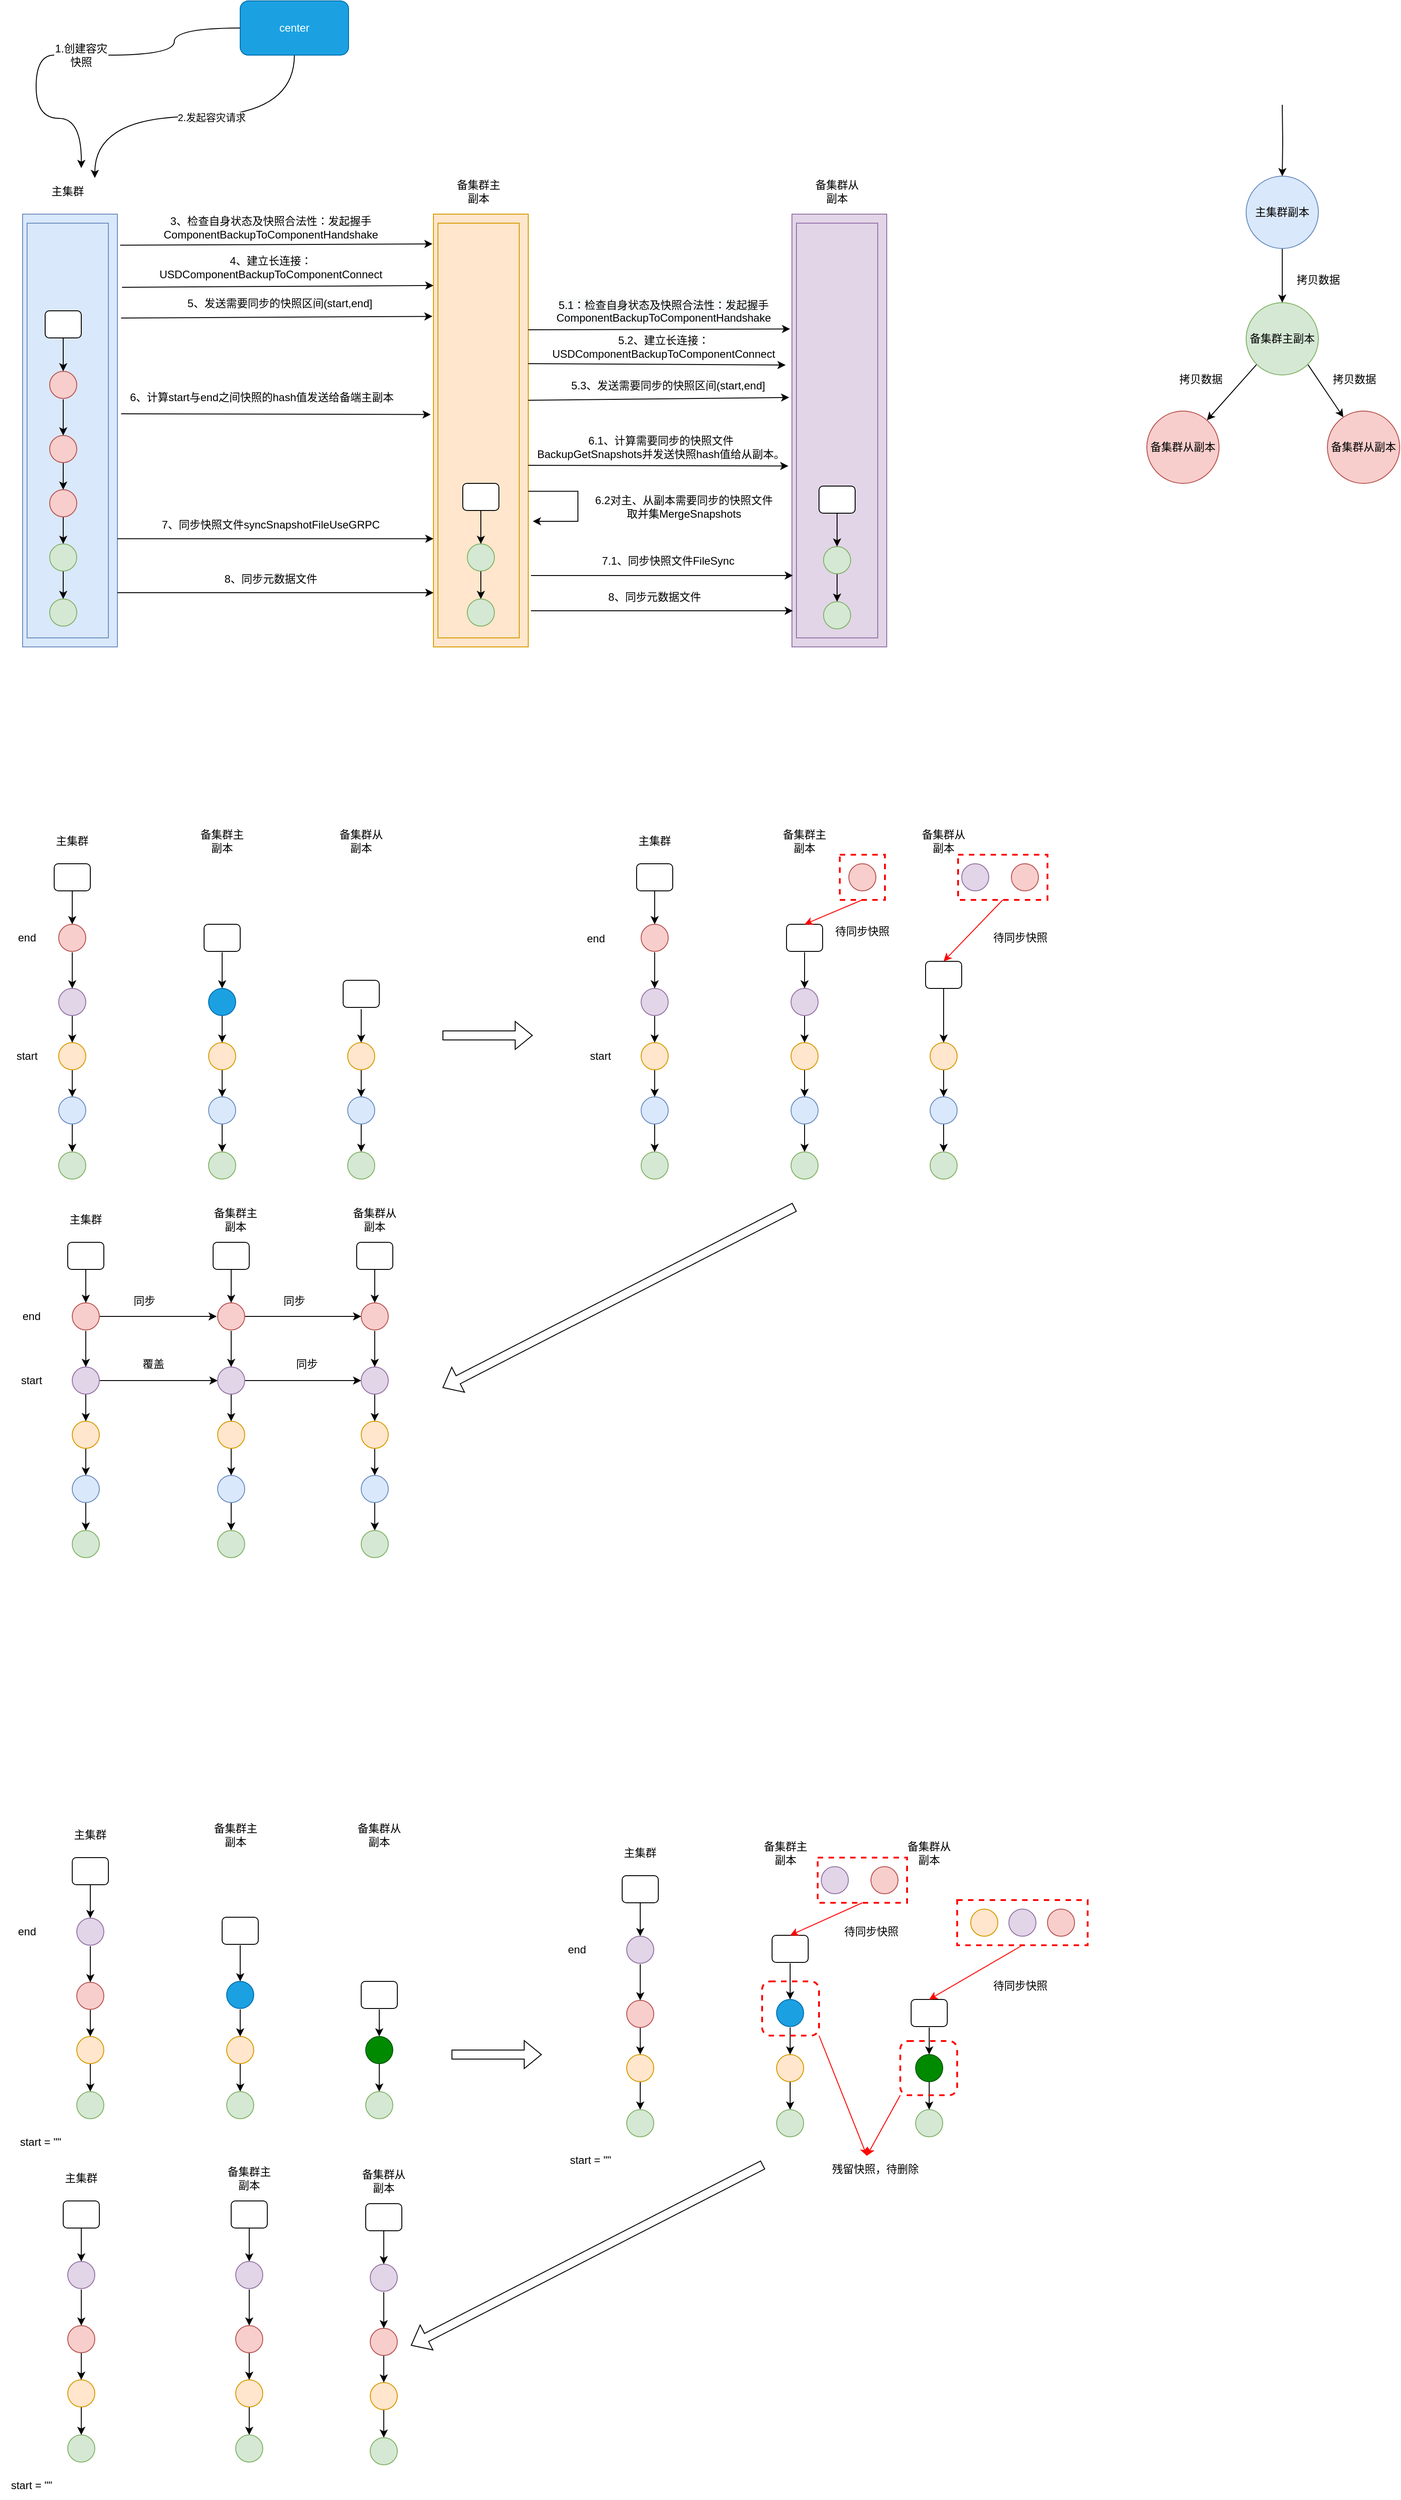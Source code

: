 <mxfile version="18.0.6" type="device"><diagram id="OPhWf6avm7S49_Y9nktG" name="第 1 页"><mxGraphModel dx="1422" dy="865" grid="1" gridSize="10" guides="1" tooltips="1" connect="1" arrows="1" fold="1" page="1" pageScale="1" pageWidth="827" pageHeight="1169" math="0" shadow="0"><root><mxCell id="0"/><mxCell id="1" parent="0"/><mxCell id="oa9XKEy6y5Me_46GPjIo-49" style="rounded=0;orthogonalLoop=1;jettySize=auto;html=1;exitX=0;exitY=1;exitDx=0;exitDy=0;" parent="1" source="oa9XKEy6y5Me_46GPjIo-44" target="oa9XKEy6y5Me_46GPjIo-47" edge="1"><mxGeometry relative="1" as="geometry"/></mxCell><mxCell id="oa9XKEy6y5Me_46GPjIo-50" style="rounded=0;orthogonalLoop=1;jettySize=auto;html=1;exitX=1;exitY=1;exitDx=0;exitDy=0;" parent="1" source="oa9XKEy6y5Me_46GPjIo-44" target="oa9XKEy6y5Me_46GPjIo-48" edge="1"><mxGeometry relative="1" as="geometry"/></mxCell><mxCell id="oa9XKEy6y5Me_46GPjIo-44" value="备集群主副本" style="ellipse;whiteSpace=wrap;html=1;aspect=fixed;fillColor=#d5e8d4;strokeColor=#82b366;" parent="1" vertex="1"><mxGeometry x="1440" y="859" width="80" height="80" as="geometry"/></mxCell><mxCell id="oa9XKEy6y5Me_46GPjIo-46" style="edgeStyle=orthogonalEdgeStyle;rounded=0;orthogonalLoop=1;jettySize=auto;html=1;exitX=0.5;exitY=1;exitDx=0;exitDy=0;" parent="1" source="oa9XKEy6y5Me_46GPjIo-45" target="oa9XKEy6y5Me_46GPjIo-44" edge="1"><mxGeometry relative="1" as="geometry"/></mxCell><mxCell id="oa9XKEy6y5Me_46GPjIo-45" value="主集群副本" style="ellipse;whiteSpace=wrap;html=1;aspect=fixed;fillColor=#dae8fc;strokeColor=#6c8ebf;" parent="1" vertex="1"><mxGeometry x="1440" y="719" width="80" height="80" as="geometry"/></mxCell><mxCell id="oa9XKEy6y5Me_46GPjIo-47" value="备集群从副本" style="ellipse;whiteSpace=wrap;html=1;aspect=fixed;fillColor=#f8cecc;strokeColor=#b85450;" parent="1" vertex="1"><mxGeometry x="1330" y="979" width="80" height="80" as="geometry"/></mxCell><mxCell id="oa9XKEy6y5Me_46GPjIo-48" value="备集群从副本" style="ellipse;whiteSpace=wrap;html=1;aspect=fixed;fillColor=#f8cecc;strokeColor=#b85450;" parent="1" vertex="1"><mxGeometry x="1530" y="979" width="80" height="80" as="geometry"/></mxCell><mxCell id="oa9XKEy6y5Me_46GPjIo-51" style="edgeStyle=orthogonalEdgeStyle;rounded=0;orthogonalLoop=1;jettySize=auto;html=1;exitX=0.5;exitY=1;exitDx=0;exitDy=0;entryX=0.5;entryY=0;entryDx=0;entryDy=0;" parent="1" target="oa9XKEy6y5Me_46GPjIo-45" edge="1"><mxGeometry relative="1" as="geometry"><mxPoint x="1480" y="640" as="sourcePoint"/><mxPoint x="1480" y="700" as="targetPoint"/></mxGeometry></mxCell><mxCell id="oa9XKEy6y5Me_46GPjIo-52" value="拷贝数据" style="text;html=1;strokeColor=none;fillColor=none;align=center;verticalAlign=middle;whiteSpace=wrap;rounded=0;" parent="1" vertex="1"><mxGeometry x="1490" y="819" width="60" height="30" as="geometry"/></mxCell><mxCell id="oa9XKEy6y5Me_46GPjIo-53" value="拷贝数据" style="text;html=1;strokeColor=none;fillColor=none;align=center;verticalAlign=middle;whiteSpace=wrap;rounded=0;" parent="1" vertex="1"><mxGeometry x="1360" y="929" width="60" height="30" as="geometry"/></mxCell><mxCell id="oa9XKEy6y5Me_46GPjIo-54" value="拷贝数据" style="text;html=1;strokeColor=none;fillColor=none;align=center;verticalAlign=middle;whiteSpace=wrap;rounded=0;" parent="1" vertex="1"><mxGeometry x="1530" y="929" width="60" height="30" as="geometry"/></mxCell><mxCell id="oa9XKEy6y5Me_46GPjIo-59" value="" style="rounded=0;whiteSpace=wrap;html=1;fillColor=#dae8fc;strokeColor=#6c8ebf;" parent="1" vertex="1"><mxGeometry x="85" y="761" width="105" height="479" as="geometry"/></mxCell><mxCell id="oa9XKEy6y5Me_46GPjIo-60" value="" style="rounded=0;whiteSpace=wrap;html=1;fillColor=#dae8fc;strokeColor=#6c8ebf;" parent="1" vertex="1"><mxGeometry x="90" y="771" width="90" height="459" as="geometry"/></mxCell><mxCell id="q9S5XZJ5HyQuOemSIcOY-37" style="edgeStyle=orthogonalEdgeStyle;rounded=0;orthogonalLoop=1;jettySize=auto;html=1;exitX=0.5;exitY=1;exitDx=0;exitDy=0;entryX=0.5;entryY=0;entryDx=0;entryDy=0;" edge="1" parent="1" source="oa9XKEy6y5Me_46GPjIo-61" target="q9S5XZJ5HyQuOemSIcOY-34"><mxGeometry relative="1" as="geometry"/></mxCell><mxCell id="oa9XKEy6y5Me_46GPjIo-61" value="" style="ellipse;whiteSpace=wrap;html=1;aspect=fixed;fillColor=#d5e8d4;strokeColor=#82b366;" parent="1" vertex="1"><mxGeometry x="115" y="1126" width="30" height="30" as="geometry"/></mxCell><mxCell id="oa9XKEy6y5Me_46GPjIo-63" style="edgeStyle=none;rounded=0;orthogonalLoop=1;jettySize=auto;html=1;exitX=0.5;exitY=1;exitDx=0;exitDy=0;entryX=0.5;entryY=0;entryDx=0;entryDy=0;" parent="1" source="oa9XKEy6y5Me_46GPjIo-62" target="oa9XKEy6y5Me_46GPjIo-61" edge="1"><mxGeometry relative="1" as="geometry"/></mxCell><mxCell id="oa9XKEy6y5Me_46GPjIo-62" value="" style="ellipse;whiteSpace=wrap;html=1;aspect=fixed;fillColor=#f8cecc;strokeColor=#b85450;" parent="1" vertex="1"><mxGeometry x="115" y="1066" width="30" height="30" as="geometry"/></mxCell><mxCell id="oa9XKEy6y5Me_46GPjIo-66" style="edgeStyle=none;rounded=0;orthogonalLoop=1;jettySize=auto;html=1;exitX=0.5;exitY=1;exitDx=0;exitDy=0;entryX=0.5;entryY=0;entryDx=0;entryDy=0;" parent="1" source="oa9XKEy6y5Me_46GPjIo-64" target="oa9XKEy6y5Me_46GPjIo-62" edge="1"><mxGeometry relative="1" as="geometry"/></mxCell><mxCell id="oa9XKEy6y5Me_46GPjIo-64" value="" style="ellipse;whiteSpace=wrap;html=1;aspect=fixed;fillColor=#f8cecc;strokeColor=#b85450;" parent="1" vertex="1"><mxGeometry x="115" y="1006" width="30" height="30" as="geometry"/></mxCell><mxCell id="oa9XKEy6y5Me_46GPjIo-67" value="" style="edgeStyle=none;rounded=0;orthogonalLoop=1;jettySize=auto;html=1;" parent="1" target="oa9XKEy6y5Me_46GPjIo-64" edge="1"><mxGeometry relative="1" as="geometry"><mxPoint x="130" y="966" as="sourcePoint"/></mxGeometry></mxCell><mxCell id="oa9XKEy6y5Me_46GPjIo-70" value="" style="ellipse;whiteSpace=wrap;html=1;aspect=fixed;fillColor=#f8cecc;strokeColor=#b85450;" parent="1" vertex="1"><mxGeometry x="115" y="935" width="30" height="30" as="geometry"/></mxCell><mxCell id="oa9XKEy6y5Me_46GPjIo-72" style="edgeStyle=none;rounded=0;orthogonalLoop=1;jettySize=auto;html=1;exitX=0.5;exitY=1;exitDx=0;exitDy=0;entryX=0.5;entryY=0;entryDx=0;entryDy=0;" parent="1" source="oa9XKEy6y5Me_46GPjIo-71" target="oa9XKEy6y5Me_46GPjIo-70" edge="1"><mxGeometry relative="1" as="geometry"/></mxCell><mxCell id="oa9XKEy6y5Me_46GPjIo-71" value="" style="rounded=1;whiteSpace=wrap;html=1;" parent="1" vertex="1"><mxGeometry x="110" y="868" width="40" height="30" as="geometry"/></mxCell><mxCell id="oa9XKEy6y5Me_46GPjIo-73" value="" style="rounded=0;whiteSpace=wrap;html=1;fillColor=#ffe6cc;strokeColor=#d79b00;" parent="1" vertex="1"><mxGeometry x="540" y="761" width="105" height="479" as="geometry"/></mxCell><mxCell id="oa9XKEy6y5Me_46GPjIo-74" value="" style="rounded=0;whiteSpace=wrap;html=1;fillColor=#ffe6cc;strokeColor=#d79b00;" parent="1" vertex="1"><mxGeometry x="545" y="771" width="90" height="459" as="geometry"/></mxCell><mxCell id="oa9XKEy6y5Me_46GPjIo-84" value="" style="rounded=0;whiteSpace=wrap;html=1;fillColor=#e1d5e7;strokeColor=#9673a6;" parent="1" vertex="1"><mxGeometry x="937" y="761" width="105" height="479" as="geometry"/></mxCell><mxCell id="oa9XKEy6y5Me_46GPjIo-85" value="" style="rounded=0;whiteSpace=wrap;html=1;fillColor=#e1d5e7;strokeColor=#9673a6;" parent="1" vertex="1"><mxGeometry x="942" y="771" width="90" height="459" as="geometry"/></mxCell><mxCell id="oa9XKEy6y5Me_46GPjIo-95" value="" style="endArrow=classic;html=1;rounded=0;entryX=-0.01;entryY=0.121;entryDx=0;entryDy=0;entryPerimeter=0;exitX=1.029;exitY=0.124;exitDx=0;exitDy=0;exitPerimeter=0;" parent="1" edge="1"><mxGeometry width="50" height="50" relative="1" as="geometry"><mxPoint x="193.045" y="795.396" as="sourcePoint"/><mxPoint x="538.95" y="793.959" as="targetPoint"/></mxGeometry></mxCell><mxCell id="oa9XKEy6y5Me_46GPjIo-99" value="" style="endArrow=classic;html=1;rounded=0;exitX=1.029;exitY=0.124;exitDx=0;exitDy=0;exitPerimeter=0;" parent="1" edge="1"><mxGeometry width="50" height="50" relative="1" as="geometry"><mxPoint x="195.095" y="841.99" as="sourcePoint"/><mxPoint x="540" y="840" as="targetPoint"/></mxGeometry></mxCell><mxCell id="oa9XKEy6y5Me_46GPjIo-101" value="" style="endArrow=classic;html=1;rounded=0;entryX=-0.019;entryY=0.273;entryDx=0;entryDy=0;entryPerimeter=0;exitX=1.029;exitY=0.124;exitDx=0;exitDy=0;exitPerimeter=0;" parent="1" edge="1"><mxGeometry width="50" height="50" relative="1" as="geometry"><mxPoint x="644.995" y="888.99" as="sourcePoint"/><mxPoint x="935.005" y="888.09" as="targetPoint"/></mxGeometry></mxCell><mxCell id="oa9XKEy6y5Me_46GPjIo-104" value="" style="endArrow=classic;html=1;rounded=0;entryX=-0.01;entryY=0.452;entryDx=0;entryDy=0;entryPerimeter=0;exitX=1.029;exitY=0.124;exitDx=0;exitDy=0;exitPerimeter=0;" parent="1" edge="1"><mxGeometry width="50" height="50" relative="1" as="geometry"><mxPoint x="194.095" y="875.99" as="sourcePoint"/><mxPoint x="538.95" y="874.16" as="targetPoint"/></mxGeometry></mxCell><mxCell id="oa9XKEy6y5Me_46GPjIo-109" value="" style="endArrow=classic;html=1;rounded=0;entryX=-0.029;entryY=0.463;entryDx=0;entryDy=0;entryPerimeter=0;exitX=1.029;exitY=0.124;exitDx=0;exitDy=0;exitPerimeter=0;" parent="1" edge="1" target="oa9XKEy6y5Me_46GPjIo-73"><mxGeometry width="50" height="50" relative="1" as="geometry"><mxPoint x="194.095" y="981.99" as="sourcePoint"/><mxPoint x="386" y="981" as="targetPoint"/></mxGeometry></mxCell><mxCell id="oa9XKEy6y5Me_46GPjIo-125" value="主集群" style="text;html=1;strokeColor=none;fillColor=none;align=center;verticalAlign=middle;whiteSpace=wrap;rounded=0;" parent="1" vertex="1"><mxGeometry x="105" y="721" width="60" height="30" as="geometry"/></mxCell><mxCell id="oa9XKEy6y5Me_46GPjIo-126" value="备集群主副本" style="text;html=1;strokeColor=none;fillColor=none;align=center;verticalAlign=middle;whiteSpace=wrap;rounded=0;" parent="1" vertex="1"><mxGeometry x="560" y="721" width="60" height="30" as="geometry"/></mxCell><mxCell id="oa9XKEy6y5Me_46GPjIo-128" value="备集群从副本" style="text;html=1;strokeColor=none;fillColor=none;align=center;verticalAlign=middle;whiteSpace=wrap;rounded=0;" parent="1" vertex="1"><mxGeometry x="957" y="721" width="60" height="30" as="geometry"/></mxCell><mxCell id="oa9XKEy6y5Me_46GPjIo-130" style="edgeStyle=orthogonalEdgeStyle;rounded=0;orthogonalLoop=1;jettySize=auto;html=1;exitX=0;exitY=0.5;exitDx=0;exitDy=0;curved=1;startArrow=none;" parent="1" source="oa9XKEy6y5Me_46GPjIo-131" edge="1"><mxGeometry relative="1" as="geometry"><mxPoint x="150" y="710" as="targetPoint"/></mxGeometry></mxCell><mxCell id="oa9XKEy6y5Me_46GPjIo-133" style="edgeStyle=orthogonalEdgeStyle;curved=1;rounded=0;orthogonalLoop=1;jettySize=auto;html=1;exitX=0.5;exitY=1;exitDx=0;exitDy=0;entryX=1;entryY=0;entryDx=0;entryDy=0;" parent="1" source="oa9XKEy6y5Me_46GPjIo-129" target="oa9XKEy6y5Me_46GPjIo-125" edge="1"><mxGeometry relative="1" as="geometry"/></mxCell><mxCell id="oa9XKEy6y5Me_46GPjIo-134" value="2.发起容灾请求" style="edgeLabel;html=1;align=center;verticalAlign=middle;resizable=0;points=[];" parent="oa9XKEy6y5Me_46GPjIo-133" vertex="1" connectable="0"><mxGeometry x="-0.104" y="1" relative="1" as="geometry"><mxPoint as="offset"/></mxGeometry></mxCell><mxCell id="oa9XKEy6y5Me_46GPjIo-129" value="center" style="rounded=1;whiteSpace=wrap;html=1;fillColor=#1ba1e2;fontColor=#ffffff;strokeColor=#006EAF;" parent="1" vertex="1"><mxGeometry x="326" y="525" width="120" height="60" as="geometry"/></mxCell><mxCell id="oa9XKEy6y5Me_46GPjIo-131" value="1.创建容灾快照" style="text;html=1;strokeColor=none;fillColor=none;align=center;verticalAlign=middle;whiteSpace=wrap;rounded=0;" parent="1" vertex="1"><mxGeometry x="120" y="570" width="60" height="30" as="geometry"/></mxCell><mxCell id="oa9XKEy6y5Me_46GPjIo-132" value="" style="edgeStyle=orthogonalEdgeStyle;rounded=0;orthogonalLoop=1;jettySize=auto;html=1;exitX=0;exitY=0.5;exitDx=0;exitDy=0;endArrow=none;curved=1;" parent="1" source="oa9XKEy6y5Me_46GPjIo-129" target="oa9XKEy6y5Me_46GPjIo-131" edge="1"><mxGeometry relative="1" as="geometry"><mxPoint x="150" y="710" as="targetPoint"/><mxPoint x="391" y="555" as="sourcePoint"/></mxGeometry></mxCell><mxCell id="q9S5XZJ5HyQuOemSIcOY-1" value="3、检查自身状态及快照合法性：发起握手ComponentBackupToComponentHandshake" style="text;html=1;strokeColor=none;fillColor=none;align=center;verticalAlign=middle;whiteSpace=wrap;rounded=0;" vertex="1" parent="1"><mxGeometry x="230" y="761" width="260" height="30" as="geometry"/></mxCell><mxCell id="q9S5XZJ5HyQuOemSIcOY-2" value="4、建立长连接：&lt;br&gt;USDComponentBackupToComponentConnect" style="text;html=1;strokeColor=none;fillColor=none;align=center;verticalAlign=middle;whiteSpace=wrap;rounded=0;" vertex="1" parent="1"><mxGeometry x="230" y="805" width="260" height="30" as="geometry"/></mxCell><mxCell id="q9S5XZJ5HyQuOemSIcOY-3" value="&lt;span style=&quot;color: rgb(0, 0, 0); font-family: Helvetica; font-size: 12px; font-style: normal; font-variant-ligatures: normal; font-variant-caps: normal; font-weight: 400; letter-spacing: normal; orphans: 2; text-indent: 0px; text-transform: none; widows: 2; word-spacing: 0px; -webkit-text-stroke-width: 0px; background-color: rgb(248, 249, 250); text-decoration-thickness: initial; text-decoration-style: initial; text-decoration-color: initial; float: none; display: inline !important;&quot;&gt;5.1：检查自身状态及快照合法性：发起握手&lt;br&gt;ComponentBackupToComponentHandshake&lt;/span&gt;" style="text;whiteSpace=wrap;html=1;align=center;" vertex="1" parent="1"><mxGeometry x="670" y="848" width="250" height="30" as="geometry"/></mxCell><mxCell id="q9S5XZJ5HyQuOemSIcOY-4" value="5.2、建立长连接：&lt;br&gt;USDComponentBackupToComponentConnect" style="text;html=1;strokeColor=none;fillColor=none;align=center;verticalAlign=middle;whiteSpace=wrap;rounded=0;" vertex="1" parent="1"><mxGeometry x="665" y="893" width="260" height="30" as="geometry"/></mxCell><mxCell id="q9S5XZJ5HyQuOemSIcOY-5" value="" style="endArrow=classic;html=1;rounded=0;exitX=1.029;exitY=0.124;exitDx=0;exitDy=0;exitPerimeter=0;" edge="1" parent="1"><mxGeometry width="50" height="50" relative="1" as="geometry"><mxPoint x="645.005" y="926.46" as="sourcePoint"/><mxPoint x="930" y="928" as="targetPoint"/></mxGeometry></mxCell><mxCell id="q9S5XZJ5HyQuOemSIcOY-6" value="5、发送需要同步的快照区间(start,end]" style="text;html=1;strokeColor=none;fillColor=none;align=center;verticalAlign=middle;whiteSpace=wrap;rounded=0;" vertex="1" parent="1"><mxGeometry x="240" y="845" width="260" height="30" as="geometry"/></mxCell><mxCell id="q9S5XZJ5HyQuOemSIcOY-7" value="" style="endArrow=classic;html=1;rounded=0;entryX=-0.029;entryY=0.53;entryDx=0;entryDy=0;entryPerimeter=0;exitX=1.029;exitY=0.124;exitDx=0;exitDy=0;exitPerimeter=0;" edge="1" parent="1"><mxGeometry width="50" height="50" relative="1" as="geometry"><mxPoint x="645.005" y="967.0" as="sourcePoint"/><mxPoint x="933.955" y="963.9" as="targetPoint"/></mxGeometry></mxCell><mxCell id="q9S5XZJ5HyQuOemSIcOY-8" value="5.3、发送需要同步的快照区间(start,end]" style="text;html=1;strokeColor=none;fillColor=none;align=center;verticalAlign=middle;whiteSpace=wrap;rounded=0;" vertex="1" parent="1"><mxGeometry x="670.0" y="936" width="260" height="30" as="geometry"/></mxCell><mxCell id="q9S5XZJ5HyQuOemSIcOY-10" value="6、计算start与end之间快照的hash值发送给备端主副本" style="text;html=1;strokeColor=none;fillColor=none;align=center;verticalAlign=middle;whiteSpace=wrap;rounded=0;" vertex="1" parent="1"><mxGeometry x="200" y="949" width="300" height="30" as="geometry"/></mxCell><mxCell id="q9S5XZJ5HyQuOemSIcOY-13" value="6.1、计算需要同步的快照文件&lt;br&gt;BackupGetSnapshots并发送快照hash值给从副本。" style="text;html=1;strokeColor=none;fillColor=none;align=center;verticalAlign=middle;whiteSpace=wrap;rounded=0;" vertex="1" parent="1"><mxGeometry x="642" y="1004" width="300" height="30" as="geometry"/></mxCell><mxCell id="q9S5XZJ5HyQuOemSIcOY-15" value="" style="endArrow=classic;html=1;rounded=0;entryX=-0.038;entryY=0.582;entryDx=0;entryDy=0;entryPerimeter=0;" edge="1" parent="1" target="oa9XKEy6y5Me_46GPjIo-84"><mxGeometry width="50" height="50" relative="1" as="geometry"><mxPoint x="645" y="1039" as="sourcePoint"/><mxPoint x="735" y="1049" as="targetPoint"/></mxGeometry></mxCell><mxCell id="q9S5XZJ5HyQuOemSIcOY-16" value="6.2对主、从副本需要同步的快照文件&lt;br&gt;取并集MergeSnapshots" style="text;html=1;strokeColor=none;fillColor=none;align=center;verticalAlign=middle;whiteSpace=wrap;rounded=0;" vertex="1" parent="1"><mxGeometry x="705" y="1070" width="225" height="30" as="geometry"/></mxCell><mxCell id="q9S5XZJ5HyQuOemSIcOY-19" value="" style="edgeStyle=elbowEdgeStyle;elbow=horizontal;endArrow=classic;html=1;rounded=0;exitX=1;exitY=0.701;exitDx=0;exitDy=0;exitPerimeter=0;" edge="1" parent="1"><mxGeometry width="50" height="50" relative="1" as="geometry"><mxPoint x="645" y="1067.779" as="sourcePoint"/><mxPoint x="650" y="1101" as="targetPoint"/><Array as="points"><mxPoint x="700" y="1071"/><mxPoint x="760" y="1161"/></Array></mxGeometry></mxCell><mxCell id="q9S5XZJ5HyQuOemSIcOY-24" value="7、同步快照文件syncSnapshotFileUseGRPC" style="text;html=1;strokeColor=none;fillColor=none;align=center;verticalAlign=middle;whiteSpace=wrap;rounded=0;" vertex="1" parent="1"><mxGeometry x="210" y="1090" width="300" height="30" as="geometry"/></mxCell><mxCell id="q9S5XZJ5HyQuOemSIcOY-25" value="" style="endArrow=classic;html=1;rounded=0;entryX=0;entryY=0.75;entryDx=0;entryDy=0;exitX=1;exitY=0.75;exitDx=0;exitDy=0;" edge="1" parent="1" source="oa9XKEy6y5Me_46GPjIo-59" target="oa9XKEy6y5Me_46GPjIo-73"><mxGeometry width="50" height="50" relative="1" as="geometry"><mxPoint x="270" y="1190" as="sourcePoint"/><mxPoint x="320" y="1140" as="targetPoint"/></mxGeometry></mxCell><mxCell id="q9S5XZJ5HyQuOemSIcOY-26" value="7.1、同步快照文件FileSync" style="text;html=1;strokeColor=none;fillColor=none;align=center;verticalAlign=middle;whiteSpace=wrap;rounded=0;" vertex="1" parent="1"><mxGeometry x="650" y="1130" width="300" height="30" as="geometry"/></mxCell><mxCell id="q9S5XZJ5HyQuOemSIcOY-27" value="" style="endArrow=classic;html=1;rounded=0;entryX=0.029;entryY=0.835;entryDx=0;entryDy=0;entryPerimeter=0;" edge="1" parent="1"><mxGeometry width="50" height="50" relative="1" as="geometry"><mxPoint x="648" y="1161" as="sourcePoint"/><mxPoint x="938.045" y="1160.965" as="targetPoint"/></mxGeometry></mxCell><mxCell id="q9S5XZJ5HyQuOemSIcOY-28" value="8、同步元数据文件" style="text;html=1;strokeColor=none;fillColor=none;align=center;verticalAlign=middle;whiteSpace=wrap;rounded=0;" vertex="1" parent="1"><mxGeometry x="210" y="1150" width="300" height="30" as="geometry"/></mxCell><mxCell id="q9S5XZJ5HyQuOemSIcOY-29" value="8、同步元数据文件" style="text;html=1;strokeColor=none;fillColor=none;align=center;verticalAlign=middle;whiteSpace=wrap;rounded=0;" vertex="1" parent="1"><mxGeometry x="650" y="1170" width="270" height="30" as="geometry"/></mxCell><mxCell id="q9S5XZJ5HyQuOemSIcOY-30" value="" style="endArrow=classic;html=1;rounded=0;entryX=0;entryY=0.75;entryDx=0;entryDy=0;exitX=1;exitY=0.75;exitDx=0;exitDy=0;" edge="1" parent="1"><mxGeometry width="50" height="50" relative="1" as="geometry"><mxPoint x="190" y="1180" as="sourcePoint"/><mxPoint x="540" y="1180" as="targetPoint"/></mxGeometry></mxCell><mxCell id="q9S5XZJ5HyQuOemSIcOY-32" value="" style="endArrow=classic;html=1;rounded=0;entryX=0.029;entryY=0.835;entryDx=0;entryDy=0;entryPerimeter=0;" edge="1" parent="1"><mxGeometry width="50" height="50" relative="1" as="geometry"><mxPoint x="647.95" y="1200.04" as="sourcePoint"/><mxPoint x="937.995" y="1200.005" as="targetPoint"/></mxGeometry></mxCell><mxCell id="q9S5XZJ5HyQuOemSIcOY-34" value="" style="ellipse;whiteSpace=wrap;html=1;aspect=fixed;fillColor=#d5e8d4;strokeColor=#82b366;" vertex="1" parent="1"><mxGeometry x="115" y="1187" width="30" height="30" as="geometry"/></mxCell><mxCell id="q9S5XZJ5HyQuOemSIcOY-38" style="edgeStyle=orthogonalEdgeStyle;rounded=0;orthogonalLoop=1;jettySize=auto;html=1;exitX=0.5;exitY=1;exitDx=0;exitDy=0;entryX=0.5;entryY=0;entryDx=0;entryDy=0;" edge="1" parent="1" source="q9S5XZJ5HyQuOemSIcOY-39" target="q9S5XZJ5HyQuOemSIcOY-48"><mxGeometry relative="1" as="geometry"/></mxCell><mxCell id="q9S5XZJ5HyQuOemSIcOY-39" value="" style="ellipse;whiteSpace=wrap;html=1;aspect=fixed;fillColor=#d5e8d4;strokeColor=#82b366;" vertex="1" parent="1"><mxGeometry x="577.5" y="1126" width="30" height="30" as="geometry"/></mxCell><mxCell id="q9S5XZJ5HyQuOemSIcOY-51" style="edgeStyle=orthogonalEdgeStyle;rounded=0;orthogonalLoop=1;jettySize=auto;html=1;exitX=0.5;exitY=1;exitDx=0;exitDy=0;entryX=0.5;entryY=0;entryDx=0;entryDy=0;" edge="1" parent="1" source="q9S5XZJ5HyQuOemSIcOY-47" target="q9S5XZJ5HyQuOemSIcOY-39"><mxGeometry relative="1" as="geometry"/></mxCell><mxCell id="q9S5XZJ5HyQuOemSIcOY-47" value="" style="rounded=1;whiteSpace=wrap;html=1;" vertex="1" parent="1"><mxGeometry x="572.5" y="1059" width="40" height="30" as="geometry"/></mxCell><mxCell id="q9S5XZJ5HyQuOemSIcOY-48" value="" style="ellipse;whiteSpace=wrap;html=1;aspect=fixed;fillColor=#d5e8d4;strokeColor=#82b366;" vertex="1" parent="1"><mxGeometry x="577.5" y="1187" width="30" height="30" as="geometry"/></mxCell><mxCell id="q9S5XZJ5HyQuOemSIcOY-52" style="edgeStyle=orthogonalEdgeStyle;rounded=0;orthogonalLoop=1;jettySize=auto;html=1;exitX=0.5;exitY=1;exitDx=0;exitDy=0;entryX=0.5;entryY=0;entryDx=0;entryDy=0;" edge="1" parent="1" source="q9S5XZJ5HyQuOemSIcOY-53" target="q9S5XZJ5HyQuOemSIcOY-56"><mxGeometry relative="1" as="geometry"/></mxCell><mxCell id="q9S5XZJ5HyQuOemSIcOY-53" value="" style="ellipse;whiteSpace=wrap;html=1;aspect=fixed;fillColor=#d5e8d4;strokeColor=#82b366;" vertex="1" parent="1"><mxGeometry x="972" y="1129" width="30" height="30" as="geometry"/></mxCell><mxCell id="q9S5XZJ5HyQuOemSIcOY-54" style="edgeStyle=orthogonalEdgeStyle;rounded=0;orthogonalLoop=1;jettySize=auto;html=1;exitX=0.5;exitY=1;exitDx=0;exitDy=0;entryX=0.5;entryY=0;entryDx=0;entryDy=0;" edge="1" parent="1" source="q9S5XZJ5HyQuOemSIcOY-55" target="q9S5XZJ5HyQuOemSIcOY-53"><mxGeometry relative="1" as="geometry"/></mxCell><mxCell id="q9S5XZJ5HyQuOemSIcOY-55" value="" style="rounded=1;whiteSpace=wrap;html=1;" vertex="1" parent="1"><mxGeometry x="967" y="1062" width="40" height="30" as="geometry"/></mxCell><mxCell id="q9S5XZJ5HyQuOemSIcOY-56" value="" style="ellipse;whiteSpace=wrap;html=1;aspect=fixed;fillColor=#d5e8d4;strokeColor=#82b366;" vertex="1" parent="1"><mxGeometry x="972" y="1190" width="30" height="30" as="geometry"/></mxCell><mxCell id="q9S5XZJ5HyQuOemSIcOY-57" style="edgeStyle=orthogonalEdgeStyle;rounded=0;orthogonalLoop=1;jettySize=auto;html=1;exitX=0.5;exitY=1;exitDx=0;exitDy=0;entryX=0.5;entryY=0;entryDx=0;entryDy=0;" edge="1" parent="1" source="q9S5XZJ5HyQuOemSIcOY-58" target="q9S5XZJ5HyQuOemSIcOY-67"><mxGeometry relative="1" as="geometry"/></mxCell><mxCell id="q9S5XZJ5HyQuOemSIcOY-58" value="" style="ellipse;whiteSpace=wrap;html=1;aspect=fixed;fillColor=#dae8fc;strokeColor=#6c8ebf;" vertex="1" parent="1"><mxGeometry x="125" y="1738" width="30" height="30" as="geometry"/></mxCell><mxCell id="q9S5XZJ5HyQuOemSIcOY-59" style="edgeStyle=none;rounded=0;orthogonalLoop=1;jettySize=auto;html=1;exitX=0.5;exitY=1;exitDx=0;exitDy=0;entryX=0.5;entryY=0;entryDx=0;entryDy=0;" edge="1" parent="1" source="q9S5XZJ5HyQuOemSIcOY-60" target="q9S5XZJ5HyQuOemSIcOY-58"><mxGeometry relative="1" as="geometry"/></mxCell><mxCell id="q9S5XZJ5HyQuOemSIcOY-60" value="" style="ellipse;whiteSpace=wrap;html=1;aspect=fixed;fillColor=#ffe6cc;strokeColor=#d79b00;" vertex="1" parent="1"><mxGeometry x="125" y="1678" width="30" height="30" as="geometry"/></mxCell><mxCell id="q9S5XZJ5HyQuOemSIcOY-61" style="edgeStyle=none;rounded=0;orthogonalLoop=1;jettySize=auto;html=1;exitX=0.5;exitY=1;exitDx=0;exitDy=0;entryX=0.5;entryY=0;entryDx=0;entryDy=0;" edge="1" parent="1" source="q9S5XZJ5HyQuOemSIcOY-62" target="q9S5XZJ5HyQuOemSIcOY-60"><mxGeometry relative="1" as="geometry"/></mxCell><mxCell id="q9S5XZJ5HyQuOemSIcOY-62" value="" style="ellipse;whiteSpace=wrap;html=1;aspect=fixed;fillColor=#e1d5e7;strokeColor=#9673a6;" vertex="1" parent="1"><mxGeometry x="125" y="1618" width="30" height="30" as="geometry"/></mxCell><mxCell id="q9S5XZJ5HyQuOemSIcOY-63" value="" style="edgeStyle=none;rounded=0;orthogonalLoop=1;jettySize=auto;html=1;" edge="1" parent="1" target="q9S5XZJ5HyQuOemSIcOY-62"><mxGeometry relative="1" as="geometry"><mxPoint x="140" y="1578" as="sourcePoint"/></mxGeometry></mxCell><mxCell id="q9S5XZJ5HyQuOemSIcOY-64" value="" style="ellipse;whiteSpace=wrap;html=1;aspect=fixed;fillColor=#f8cecc;strokeColor=#b85450;" vertex="1" parent="1"><mxGeometry x="125" y="1547" width="30" height="30" as="geometry"/></mxCell><mxCell id="q9S5XZJ5HyQuOemSIcOY-65" style="edgeStyle=none;rounded=0;orthogonalLoop=1;jettySize=auto;html=1;exitX=0.5;exitY=1;exitDx=0;exitDy=0;entryX=0.5;entryY=0;entryDx=0;entryDy=0;" edge="1" parent="1" source="q9S5XZJ5HyQuOemSIcOY-66" target="q9S5XZJ5HyQuOemSIcOY-64"><mxGeometry relative="1" as="geometry"/></mxCell><mxCell id="q9S5XZJ5HyQuOemSIcOY-66" value="" style="rounded=1;whiteSpace=wrap;html=1;" vertex="1" parent="1"><mxGeometry x="120" y="1480" width="40" height="30" as="geometry"/></mxCell><mxCell id="q9S5XZJ5HyQuOemSIcOY-67" value="" style="ellipse;whiteSpace=wrap;html=1;aspect=fixed;fillColor=#d5e8d4;strokeColor=#82b366;" vertex="1" parent="1"><mxGeometry x="125" y="1799" width="30" height="30" as="geometry"/></mxCell><mxCell id="q9S5XZJ5HyQuOemSIcOY-68" style="edgeStyle=orthogonalEdgeStyle;rounded=0;orthogonalLoop=1;jettySize=auto;html=1;exitX=0.5;exitY=1;exitDx=0;exitDy=0;entryX=0.5;entryY=0;entryDx=0;entryDy=0;" edge="1" parent="1" source="q9S5XZJ5HyQuOemSIcOY-69" target="q9S5XZJ5HyQuOemSIcOY-78"><mxGeometry relative="1" as="geometry"/></mxCell><mxCell id="q9S5XZJ5HyQuOemSIcOY-69" value="" style="ellipse;whiteSpace=wrap;html=1;aspect=fixed;fillColor=#dae8fc;strokeColor=#6c8ebf;" vertex="1" parent="1"><mxGeometry x="291" y="1738" width="30" height="30" as="geometry"/></mxCell><mxCell id="q9S5XZJ5HyQuOemSIcOY-70" style="edgeStyle=none;rounded=0;orthogonalLoop=1;jettySize=auto;html=1;exitX=0.5;exitY=1;exitDx=0;exitDy=0;entryX=0.5;entryY=0;entryDx=0;entryDy=0;" edge="1" parent="1" source="q9S5XZJ5HyQuOemSIcOY-71" target="q9S5XZJ5HyQuOemSIcOY-69"><mxGeometry relative="1" as="geometry"/></mxCell><mxCell id="q9S5XZJ5HyQuOemSIcOY-71" value="" style="ellipse;whiteSpace=wrap;html=1;aspect=fixed;fillColor=#ffe6cc;strokeColor=#d79b00;" vertex="1" parent="1"><mxGeometry x="291" y="1678" width="30" height="30" as="geometry"/></mxCell><mxCell id="q9S5XZJ5HyQuOemSIcOY-72" style="edgeStyle=none;rounded=0;orthogonalLoop=1;jettySize=auto;html=1;exitX=0.5;exitY=1;exitDx=0;exitDy=0;entryX=0.5;entryY=0;entryDx=0;entryDy=0;" edge="1" parent="1" source="q9S5XZJ5HyQuOemSIcOY-73" target="q9S5XZJ5HyQuOemSIcOY-71"><mxGeometry relative="1" as="geometry"/></mxCell><mxCell id="q9S5XZJ5HyQuOemSIcOY-73" value="" style="ellipse;whiteSpace=wrap;html=1;aspect=fixed;fillColor=#1ba1e2;strokeColor=#006EAF;fontColor=#ffffff;" vertex="1" parent="1"><mxGeometry x="291" y="1618" width="30" height="30" as="geometry"/></mxCell><mxCell id="q9S5XZJ5HyQuOemSIcOY-74" value="" style="edgeStyle=none;rounded=0;orthogonalLoop=1;jettySize=auto;html=1;" edge="1" parent="1" target="q9S5XZJ5HyQuOemSIcOY-73"><mxGeometry relative="1" as="geometry"><mxPoint x="306" y="1578" as="sourcePoint"/></mxGeometry></mxCell><mxCell id="q9S5XZJ5HyQuOemSIcOY-77" value="" style="rounded=1;whiteSpace=wrap;html=1;" vertex="1" parent="1"><mxGeometry x="286" y="1547" width="40" height="30" as="geometry"/></mxCell><mxCell id="q9S5XZJ5HyQuOemSIcOY-78" value="" style="ellipse;whiteSpace=wrap;html=1;aspect=fixed;fillColor=#d5e8d4;strokeColor=#82b366;" vertex="1" parent="1"><mxGeometry x="291" y="1799" width="30" height="30" as="geometry"/></mxCell><mxCell id="q9S5XZJ5HyQuOemSIcOY-79" style="edgeStyle=orthogonalEdgeStyle;rounded=0;orthogonalLoop=1;jettySize=auto;html=1;exitX=0.5;exitY=1;exitDx=0;exitDy=0;entryX=0.5;entryY=0;entryDx=0;entryDy=0;" edge="1" parent="1" source="q9S5XZJ5HyQuOemSIcOY-80" target="q9S5XZJ5HyQuOemSIcOY-89"><mxGeometry relative="1" as="geometry"/></mxCell><mxCell id="q9S5XZJ5HyQuOemSIcOY-80" value="" style="ellipse;whiteSpace=wrap;html=1;aspect=fixed;fillColor=#dae8fc;strokeColor=#6c8ebf;" vertex="1" parent="1"><mxGeometry x="445" y="1738" width="30" height="30" as="geometry"/></mxCell><mxCell id="q9S5XZJ5HyQuOemSIcOY-81" style="edgeStyle=none;rounded=0;orthogonalLoop=1;jettySize=auto;html=1;exitX=0.5;exitY=1;exitDx=0;exitDy=0;entryX=0.5;entryY=0;entryDx=0;entryDy=0;" edge="1" parent="1" source="q9S5XZJ5HyQuOemSIcOY-82" target="q9S5XZJ5HyQuOemSIcOY-80"><mxGeometry relative="1" as="geometry"/></mxCell><mxCell id="q9S5XZJ5HyQuOemSIcOY-82" value="" style="ellipse;whiteSpace=wrap;html=1;aspect=fixed;fillColor=#ffe6cc;strokeColor=#d79b00;" vertex="1" parent="1"><mxGeometry x="445" y="1678" width="30" height="30" as="geometry"/></mxCell><mxCell id="q9S5XZJ5HyQuOemSIcOY-83" style="edgeStyle=none;rounded=0;orthogonalLoop=1;jettySize=auto;html=1;exitX=0.5;exitY=1;exitDx=0;exitDy=0;entryX=0.5;entryY=0;entryDx=0;entryDy=0;" edge="1" parent="1" target="q9S5XZJ5HyQuOemSIcOY-82"><mxGeometry relative="1" as="geometry"><mxPoint x="460" y="1641" as="sourcePoint"/><mxPoint x="460" y="1671" as="targetPoint"/></mxGeometry></mxCell><mxCell id="q9S5XZJ5HyQuOemSIcOY-88" value="" style="rounded=1;whiteSpace=wrap;html=1;" vertex="1" parent="1"><mxGeometry x="440" y="1609" width="40" height="30" as="geometry"/></mxCell><mxCell id="q9S5XZJ5HyQuOemSIcOY-89" value="" style="ellipse;whiteSpace=wrap;html=1;aspect=fixed;fillColor=#d5e8d4;strokeColor=#82b366;" vertex="1" parent="1"><mxGeometry x="445" y="1799" width="30" height="30" as="geometry"/></mxCell><mxCell id="q9S5XZJ5HyQuOemSIcOY-90" value="主集群" style="text;html=1;strokeColor=none;fillColor=none;align=center;verticalAlign=middle;whiteSpace=wrap;rounded=0;" vertex="1" parent="1"><mxGeometry x="110" y="1440" width="60" height="30" as="geometry"/></mxCell><mxCell id="q9S5XZJ5HyQuOemSIcOY-91" value="备集群主副本" style="text;html=1;strokeColor=none;fillColor=none;align=center;verticalAlign=middle;whiteSpace=wrap;rounded=0;" vertex="1" parent="1"><mxGeometry x="276" y="1440" width="60" height="30" as="geometry"/></mxCell><mxCell id="q9S5XZJ5HyQuOemSIcOY-92" value="备集群从副本" style="text;html=1;strokeColor=none;fillColor=none;align=center;verticalAlign=middle;whiteSpace=wrap;rounded=0;" vertex="1" parent="1"><mxGeometry x="430" y="1440" width="60" height="30" as="geometry"/></mxCell><mxCell id="q9S5XZJ5HyQuOemSIcOY-93" value="start" style="text;html=1;strokeColor=none;fillColor=none;align=center;verticalAlign=middle;whiteSpace=wrap;rounded=0;" vertex="1" parent="1"><mxGeometry x="60" y="1678" width="60" height="30" as="geometry"/></mxCell><mxCell id="q9S5XZJ5HyQuOemSIcOY-94" value="end" style="text;html=1;strokeColor=none;fillColor=none;align=center;verticalAlign=middle;whiteSpace=wrap;rounded=0;" vertex="1" parent="1"><mxGeometry x="60" y="1547" width="60" height="30" as="geometry"/></mxCell><mxCell id="q9S5XZJ5HyQuOemSIcOY-96" style="edgeStyle=orthogonalEdgeStyle;rounded=0;orthogonalLoop=1;jettySize=auto;html=1;exitX=0.5;exitY=1;exitDx=0;exitDy=0;entryX=0.5;entryY=0;entryDx=0;entryDy=0;" edge="1" parent="1" source="q9S5XZJ5HyQuOemSIcOY-97" target="q9S5XZJ5HyQuOemSIcOY-106"><mxGeometry relative="1" as="geometry"/></mxCell><mxCell id="q9S5XZJ5HyQuOemSIcOY-97" value="" style="ellipse;whiteSpace=wrap;html=1;aspect=fixed;fillColor=#dae8fc;strokeColor=#6c8ebf;" vertex="1" parent="1"><mxGeometry x="770" y="1738" width="30" height="30" as="geometry"/></mxCell><mxCell id="q9S5XZJ5HyQuOemSIcOY-98" style="edgeStyle=none;rounded=0;orthogonalLoop=1;jettySize=auto;html=1;exitX=0.5;exitY=1;exitDx=0;exitDy=0;entryX=0.5;entryY=0;entryDx=0;entryDy=0;" edge="1" parent="1" source="q9S5XZJ5HyQuOemSIcOY-99" target="q9S5XZJ5HyQuOemSIcOY-97"><mxGeometry relative="1" as="geometry"/></mxCell><mxCell id="q9S5XZJ5HyQuOemSIcOY-99" value="" style="ellipse;whiteSpace=wrap;html=1;aspect=fixed;fillColor=#ffe6cc;strokeColor=#d79b00;" vertex="1" parent="1"><mxGeometry x="770" y="1678" width="30" height="30" as="geometry"/></mxCell><mxCell id="q9S5XZJ5HyQuOemSIcOY-100" style="edgeStyle=none;rounded=0;orthogonalLoop=1;jettySize=auto;html=1;exitX=0.5;exitY=1;exitDx=0;exitDy=0;entryX=0.5;entryY=0;entryDx=0;entryDy=0;" edge="1" parent="1" source="q9S5XZJ5HyQuOemSIcOY-101" target="q9S5XZJ5HyQuOemSIcOY-99"><mxGeometry relative="1" as="geometry"/></mxCell><mxCell id="q9S5XZJ5HyQuOemSIcOY-101" value="" style="ellipse;whiteSpace=wrap;html=1;aspect=fixed;fillColor=#e1d5e7;strokeColor=#9673a6;" vertex="1" parent="1"><mxGeometry x="770" y="1618" width="30" height="30" as="geometry"/></mxCell><mxCell id="q9S5XZJ5HyQuOemSIcOY-102" value="" style="edgeStyle=none;rounded=0;orthogonalLoop=1;jettySize=auto;html=1;" edge="1" parent="1" target="q9S5XZJ5HyQuOemSIcOY-101"><mxGeometry relative="1" as="geometry"><mxPoint x="785" y="1578" as="sourcePoint"/></mxGeometry></mxCell><mxCell id="q9S5XZJ5HyQuOemSIcOY-103" value="" style="ellipse;whiteSpace=wrap;html=1;aspect=fixed;fillColor=#f8cecc;strokeColor=#b85450;" vertex="1" parent="1"><mxGeometry x="770" y="1547" width="30" height="30" as="geometry"/></mxCell><mxCell id="q9S5XZJ5HyQuOemSIcOY-104" style="edgeStyle=none;rounded=0;orthogonalLoop=1;jettySize=auto;html=1;exitX=0.5;exitY=1;exitDx=0;exitDy=0;entryX=0.5;entryY=0;entryDx=0;entryDy=0;" edge="1" parent="1" source="q9S5XZJ5HyQuOemSIcOY-105" target="q9S5XZJ5HyQuOemSIcOY-103"><mxGeometry relative="1" as="geometry"/></mxCell><mxCell id="q9S5XZJ5HyQuOemSIcOY-105" value="" style="rounded=1;whiteSpace=wrap;html=1;" vertex="1" parent="1"><mxGeometry x="765" y="1480" width="40" height="30" as="geometry"/></mxCell><mxCell id="q9S5XZJ5HyQuOemSIcOY-106" value="" style="ellipse;whiteSpace=wrap;html=1;aspect=fixed;fillColor=#d5e8d4;strokeColor=#82b366;" vertex="1" parent="1"><mxGeometry x="770" y="1799" width="30" height="30" as="geometry"/></mxCell><mxCell id="q9S5XZJ5HyQuOemSIcOY-107" style="edgeStyle=orthogonalEdgeStyle;rounded=0;orthogonalLoop=1;jettySize=auto;html=1;exitX=0.5;exitY=1;exitDx=0;exitDy=0;entryX=0.5;entryY=0;entryDx=0;entryDy=0;" edge="1" parent="1" source="q9S5XZJ5HyQuOemSIcOY-108" target="q9S5XZJ5HyQuOemSIcOY-115"><mxGeometry relative="1" as="geometry"/></mxCell><mxCell id="q9S5XZJ5HyQuOemSIcOY-108" value="" style="ellipse;whiteSpace=wrap;html=1;aspect=fixed;fillColor=#dae8fc;strokeColor=#6c8ebf;" vertex="1" parent="1"><mxGeometry x="936" y="1738" width="30" height="30" as="geometry"/></mxCell><mxCell id="q9S5XZJ5HyQuOemSIcOY-109" style="edgeStyle=none;rounded=0;orthogonalLoop=1;jettySize=auto;html=1;exitX=0.5;exitY=1;exitDx=0;exitDy=0;entryX=0.5;entryY=0;entryDx=0;entryDy=0;" edge="1" parent="1" source="q9S5XZJ5HyQuOemSIcOY-110" target="q9S5XZJ5HyQuOemSIcOY-108"><mxGeometry relative="1" as="geometry"/></mxCell><mxCell id="q9S5XZJ5HyQuOemSIcOY-110" value="" style="ellipse;whiteSpace=wrap;html=1;aspect=fixed;fillColor=#ffe6cc;strokeColor=#d79b00;" vertex="1" parent="1"><mxGeometry x="936" y="1678" width="30" height="30" as="geometry"/></mxCell><mxCell id="q9S5XZJ5HyQuOemSIcOY-111" style="edgeStyle=none;rounded=0;orthogonalLoop=1;jettySize=auto;html=1;exitX=0.5;exitY=1;exitDx=0;exitDy=0;entryX=0.5;entryY=0;entryDx=0;entryDy=0;" edge="1" parent="1" source="q9S5XZJ5HyQuOemSIcOY-112" target="q9S5XZJ5HyQuOemSIcOY-110"><mxGeometry relative="1" as="geometry"/></mxCell><mxCell id="q9S5XZJ5HyQuOemSIcOY-112" value="" style="ellipse;whiteSpace=wrap;html=1;aspect=fixed;fillColor=#e1d5e7;strokeColor=#9673a6;" vertex="1" parent="1"><mxGeometry x="936" y="1618" width="30" height="30" as="geometry"/></mxCell><mxCell id="q9S5XZJ5HyQuOemSIcOY-113" value="" style="edgeStyle=none;rounded=0;orthogonalLoop=1;jettySize=auto;html=1;" edge="1" parent="1" target="q9S5XZJ5HyQuOemSIcOY-112"><mxGeometry relative="1" as="geometry"><mxPoint x="951" y="1578" as="sourcePoint"/></mxGeometry></mxCell><mxCell id="q9S5XZJ5HyQuOemSIcOY-114" value="" style="rounded=1;whiteSpace=wrap;html=1;" vertex="1" parent="1"><mxGeometry x="931" y="1547" width="40" height="30" as="geometry"/></mxCell><mxCell id="q9S5XZJ5HyQuOemSIcOY-115" value="" style="ellipse;whiteSpace=wrap;html=1;aspect=fixed;fillColor=#d5e8d4;strokeColor=#82b366;" vertex="1" parent="1"><mxGeometry x="936" y="1799" width="30" height="30" as="geometry"/></mxCell><mxCell id="q9S5XZJ5HyQuOemSIcOY-116" style="edgeStyle=orthogonalEdgeStyle;rounded=0;orthogonalLoop=1;jettySize=auto;html=1;exitX=0.5;exitY=1;exitDx=0;exitDy=0;entryX=0.5;entryY=0;entryDx=0;entryDy=0;" edge="1" parent="1" source="q9S5XZJ5HyQuOemSIcOY-117" target="q9S5XZJ5HyQuOemSIcOY-122"><mxGeometry relative="1" as="geometry"/></mxCell><mxCell id="q9S5XZJ5HyQuOemSIcOY-117" value="" style="ellipse;whiteSpace=wrap;html=1;aspect=fixed;fillColor=#dae8fc;strokeColor=#6c8ebf;" vertex="1" parent="1"><mxGeometry x="1090" y="1738" width="30" height="30" as="geometry"/></mxCell><mxCell id="q9S5XZJ5HyQuOemSIcOY-118" style="edgeStyle=none;rounded=0;orthogonalLoop=1;jettySize=auto;html=1;exitX=0.5;exitY=1;exitDx=0;exitDy=0;entryX=0.5;entryY=0;entryDx=0;entryDy=0;" edge="1" parent="1" source="q9S5XZJ5HyQuOemSIcOY-119" target="q9S5XZJ5HyQuOemSIcOY-117"><mxGeometry relative="1" as="geometry"/></mxCell><mxCell id="q9S5XZJ5HyQuOemSIcOY-119" value="" style="ellipse;whiteSpace=wrap;html=1;aspect=fixed;fillColor=#ffe6cc;strokeColor=#d79b00;" vertex="1" parent="1"><mxGeometry x="1090" y="1678" width="30" height="30" as="geometry"/></mxCell><mxCell id="q9S5XZJ5HyQuOemSIcOY-120" style="edgeStyle=none;rounded=0;orthogonalLoop=1;jettySize=auto;html=1;exitX=0.5;exitY=1;exitDx=0;exitDy=0;entryX=0.5;entryY=0;entryDx=0;entryDy=0;" edge="1" parent="1" target="q9S5XZJ5HyQuOemSIcOY-119" source="q9S5XZJ5HyQuOemSIcOY-121"><mxGeometry relative="1" as="geometry"><mxPoint x="1105" y="1641" as="sourcePoint"/><mxPoint x="1105" y="1671" as="targetPoint"/></mxGeometry></mxCell><mxCell id="q9S5XZJ5HyQuOemSIcOY-121" value="" style="rounded=1;whiteSpace=wrap;html=1;" vertex="1" parent="1"><mxGeometry x="1085" y="1588" width="40" height="30" as="geometry"/></mxCell><mxCell id="q9S5XZJ5HyQuOemSIcOY-122" value="" style="ellipse;whiteSpace=wrap;html=1;aspect=fixed;fillColor=#d5e8d4;strokeColor=#82b366;" vertex="1" parent="1"><mxGeometry x="1090" y="1799" width="30" height="30" as="geometry"/></mxCell><mxCell id="q9S5XZJ5HyQuOemSIcOY-123" value="主集群" style="text;html=1;strokeColor=none;fillColor=none;align=center;verticalAlign=middle;whiteSpace=wrap;rounded=0;" vertex="1" parent="1"><mxGeometry x="755" y="1440" width="60" height="30" as="geometry"/></mxCell><mxCell id="q9S5XZJ5HyQuOemSIcOY-124" value="备集群主副本" style="text;html=1;strokeColor=none;fillColor=none;align=center;verticalAlign=middle;whiteSpace=wrap;rounded=0;" vertex="1" parent="1"><mxGeometry x="921" y="1440" width="60" height="30" as="geometry"/></mxCell><mxCell id="q9S5XZJ5HyQuOemSIcOY-125" value="备集群从副本" style="text;html=1;strokeColor=none;fillColor=none;align=center;verticalAlign=middle;whiteSpace=wrap;rounded=0;" vertex="1" parent="1"><mxGeometry x="1075" y="1440" width="60" height="30" as="geometry"/></mxCell><mxCell id="q9S5XZJ5HyQuOemSIcOY-126" value="start" style="text;html=1;strokeColor=none;fillColor=none;align=center;verticalAlign=middle;whiteSpace=wrap;rounded=0;" vertex="1" parent="1"><mxGeometry x="695" y="1678" width="60" height="30" as="geometry"/></mxCell><mxCell id="q9S5XZJ5HyQuOemSIcOY-127" value="end" style="text;html=1;strokeColor=none;fillColor=none;align=center;verticalAlign=middle;whiteSpace=wrap;rounded=0;" vertex="1" parent="1"><mxGeometry x="690" y="1547.5" width="60" height="30" as="geometry"/></mxCell><mxCell id="q9S5XZJ5HyQuOemSIcOY-128" value="" style="shape=flexArrow;endArrow=classic;html=1;rounded=0;" edge="1" parent="1"><mxGeometry width="50" height="50" relative="1" as="geometry"><mxPoint x="550" y="1670" as="sourcePoint"/><mxPoint x="650" y="1670" as="targetPoint"/></mxGeometry></mxCell><mxCell id="q9S5XZJ5HyQuOemSIcOY-134" value="待同步快照" style="text;html=1;strokeColor=none;fillColor=none;align=center;verticalAlign=middle;whiteSpace=wrap;rounded=0;dashed=1;" vertex="1" parent="1"><mxGeometry x="975" y="1540" width="80" height="30" as="geometry"/></mxCell><mxCell id="q9S5XZJ5HyQuOemSIcOY-135" value="" style="ellipse;whiteSpace=wrap;html=1;aspect=fixed;fillColor=#f8cecc;strokeColor=#b85450;" vertex="1" parent="1"><mxGeometry x="1000" y="1480" width="30" height="30" as="geometry"/></mxCell><mxCell id="q9S5XZJ5HyQuOemSIcOY-141" value="" style="ellipse;whiteSpace=wrap;html=1;aspect=fixed;fillColor=#e1d5e7;strokeColor=#9673a6;" vertex="1" parent="1"><mxGeometry x="1125" y="1480" width="30" height="30" as="geometry"/></mxCell><mxCell id="q9S5XZJ5HyQuOemSIcOY-143" value="" style="ellipse;whiteSpace=wrap;html=1;aspect=fixed;fillColor=#f8cecc;strokeColor=#b85450;" vertex="1" parent="1"><mxGeometry x="1180" y="1480" width="30" height="30" as="geometry"/></mxCell><mxCell id="q9S5XZJ5HyQuOemSIcOY-145" style="edgeStyle=none;rounded=0;orthogonalLoop=1;jettySize=auto;html=1;exitX=0.5;exitY=1;exitDx=0;exitDy=0;entryX=0.5;entryY=0;entryDx=0;entryDy=0;strokeColor=#FF0000;" edge="1" parent="1" source="q9S5XZJ5HyQuOemSIcOY-144" target="q9S5XZJ5HyQuOemSIcOY-121"><mxGeometry relative="1" as="geometry"/></mxCell><mxCell id="q9S5XZJ5HyQuOemSIcOY-144" value="" style="rounded=0;whiteSpace=wrap;html=1;dashed=1;strokeColor=#FF0000;strokeWidth=2;fillColor=none;" vertex="1" parent="1"><mxGeometry x="1121" y="1470" width="99" height="50" as="geometry"/></mxCell><mxCell id="q9S5XZJ5HyQuOemSIcOY-146" value="待同步快照" style="text;html=1;strokeColor=none;fillColor=none;align=center;verticalAlign=middle;whiteSpace=wrap;rounded=0;dashed=1;" vertex="1" parent="1"><mxGeometry x="1150" y="1547" width="80" height="30" as="geometry"/></mxCell><mxCell id="q9S5XZJ5HyQuOemSIcOY-148" style="edgeStyle=none;rounded=0;orthogonalLoop=1;jettySize=auto;html=1;exitX=0.5;exitY=1;exitDx=0;exitDy=0;entryX=0.5;entryY=0;entryDx=0;entryDy=0;strokeColor=#FF0000;" edge="1" parent="1" source="q9S5XZJ5HyQuOemSIcOY-147" target="q9S5XZJ5HyQuOemSIcOY-114"><mxGeometry relative="1" as="geometry"/></mxCell><mxCell id="q9S5XZJ5HyQuOemSIcOY-147" value="" style="rounded=0;whiteSpace=wrap;html=1;dashed=1;strokeColor=#FF0000;strokeWidth=2;fillColor=none;" vertex="1" parent="1"><mxGeometry x="990" y="1470" width="50" height="50" as="geometry"/></mxCell><mxCell id="q9S5XZJ5HyQuOemSIcOY-149" style="edgeStyle=orthogonalEdgeStyle;rounded=0;orthogonalLoop=1;jettySize=auto;html=1;exitX=0.5;exitY=1;exitDx=0;exitDy=0;entryX=0.5;entryY=0;entryDx=0;entryDy=0;" edge="1" parent="1" source="q9S5XZJ5HyQuOemSIcOY-150" target="q9S5XZJ5HyQuOemSIcOY-159"><mxGeometry relative="1" as="geometry"/></mxCell><mxCell id="q9S5XZJ5HyQuOemSIcOY-150" value="" style="ellipse;whiteSpace=wrap;html=1;aspect=fixed;fillColor=#dae8fc;strokeColor=#6c8ebf;" vertex="1" parent="1"><mxGeometry x="140" y="2157" width="30" height="30" as="geometry"/></mxCell><mxCell id="q9S5XZJ5HyQuOemSIcOY-151" style="edgeStyle=none;rounded=0;orthogonalLoop=1;jettySize=auto;html=1;exitX=0.5;exitY=1;exitDx=0;exitDy=0;entryX=0.5;entryY=0;entryDx=0;entryDy=0;" edge="1" parent="1" source="q9S5XZJ5HyQuOemSIcOY-152" target="q9S5XZJ5HyQuOemSIcOY-150"><mxGeometry relative="1" as="geometry"/></mxCell><mxCell id="q9S5XZJ5HyQuOemSIcOY-152" value="" style="ellipse;whiteSpace=wrap;html=1;aspect=fixed;fillColor=#ffe6cc;strokeColor=#d79b00;" vertex="1" parent="1"><mxGeometry x="140" y="2097" width="30" height="30" as="geometry"/></mxCell><mxCell id="q9S5XZJ5HyQuOemSIcOY-153" style="edgeStyle=none;rounded=0;orthogonalLoop=1;jettySize=auto;html=1;exitX=0.5;exitY=1;exitDx=0;exitDy=0;entryX=0.5;entryY=0;entryDx=0;entryDy=0;" edge="1" parent="1" source="q9S5XZJ5HyQuOemSIcOY-154" target="q9S5XZJ5HyQuOemSIcOY-152"><mxGeometry relative="1" as="geometry"/></mxCell><mxCell id="q9S5XZJ5HyQuOemSIcOY-201" style="rounded=0;orthogonalLoop=1;jettySize=auto;html=1;entryX=0;entryY=0.5;entryDx=0;entryDy=0;strokeColor=#000000;" edge="1" parent="1" source="q9S5XZJ5HyQuOemSIcOY-154" target="q9S5XZJ5HyQuOemSIcOY-184"><mxGeometry relative="1" as="geometry"/></mxCell><mxCell id="q9S5XZJ5HyQuOemSIcOY-154" value="" style="ellipse;whiteSpace=wrap;html=1;aspect=fixed;fillColor=#e1d5e7;strokeColor=#9673a6;" vertex="1" parent="1"><mxGeometry x="140" y="2037" width="30" height="30" as="geometry"/></mxCell><mxCell id="q9S5XZJ5HyQuOemSIcOY-155" value="" style="edgeStyle=none;rounded=0;orthogonalLoop=1;jettySize=auto;html=1;" edge="1" parent="1" target="q9S5XZJ5HyQuOemSIcOY-154"><mxGeometry relative="1" as="geometry"><mxPoint x="155" y="1997" as="sourcePoint"/></mxGeometry></mxCell><mxCell id="q9S5XZJ5HyQuOemSIcOY-205" style="edgeStyle=none;rounded=0;orthogonalLoop=1;jettySize=auto;html=1;exitX=1;exitY=0.5;exitDx=0;exitDy=0;strokeColor=#000000;" edge="1" parent="1" source="q9S5XZJ5HyQuOemSIcOY-156"><mxGeometry relative="1" as="geometry"><mxPoint x="300" y="1981" as="targetPoint"/></mxGeometry></mxCell><mxCell id="q9S5XZJ5HyQuOemSIcOY-156" value="" style="ellipse;whiteSpace=wrap;html=1;aspect=fixed;fillColor=#f8cecc;strokeColor=#b85450;" vertex="1" parent="1"><mxGeometry x="140" y="1966" width="30" height="30" as="geometry"/></mxCell><mxCell id="q9S5XZJ5HyQuOemSIcOY-157" style="edgeStyle=none;rounded=0;orthogonalLoop=1;jettySize=auto;html=1;exitX=0.5;exitY=1;exitDx=0;exitDy=0;entryX=0.5;entryY=0;entryDx=0;entryDy=0;" edge="1" parent="1" source="q9S5XZJ5HyQuOemSIcOY-158" target="q9S5XZJ5HyQuOemSIcOY-156"><mxGeometry relative="1" as="geometry"/></mxCell><mxCell id="q9S5XZJ5HyQuOemSIcOY-158" value="" style="rounded=1;whiteSpace=wrap;html=1;" vertex="1" parent="1"><mxGeometry x="135" y="1899" width="40" height="30" as="geometry"/></mxCell><mxCell id="q9S5XZJ5HyQuOemSIcOY-159" value="" style="ellipse;whiteSpace=wrap;html=1;aspect=fixed;fillColor=#d5e8d4;strokeColor=#82b366;" vertex="1" parent="1"><mxGeometry x="140" y="2218" width="30" height="30" as="geometry"/></mxCell><mxCell id="q9S5XZJ5HyQuOemSIcOY-176" value="主集群" style="text;html=1;strokeColor=none;fillColor=none;align=center;verticalAlign=middle;whiteSpace=wrap;rounded=0;" vertex="1" parent="1"><mxGeometry x="125" y="1859" width="60" height="30" as="geometry"/></mxCell><mxCell id="q9S5XZJ5HyQuOemSIcOY-177" value="备集群主副本" style="text;html=1;strokeColor=none;fillColor=none;align=center;verticalAlign=middle;whiteSpace=wrap;rounded=0;" vertex="1" parent="1"><mxGeometry x="291" y="1859" width="60" height="30" as="geometry"/></mxCell><mxCell id="q9S5XZJ5HyQuOemSIcOY-178" value="备集群从副本" style="text;html=1;strokeColor=none;fillColor=none;align=center;verticalAlign=middle;whiteSpace=wrap;rounded=0;" vertex="1" parent="1"><mxGeometry x="445" y="1859" width="60" height="30" as="geometry"/></mxCell><mxCell id="q9S5XZJ5HyQuOemSIcOY-179" style="edgeStyle=orthogonalEdgeStyle;rounded=0;orthogonalLoop=1;jettySize=auto;html=1;exitX=0.5;exitY=1;exitDx=0;exitDy=0;entryX=0.5;entryY=0;entryDx=0;entryDy=0;" edge="1" parent="1" source="q9S5XZJ5HyQuOemSIcOY-180" target="q9S5XZJ5HyQuOemSIcOY-189"><mxGeometry relative="1" as="geometry"/></mxCell><mxCell id="q9S5XZJ5HyQuOemSIcOY-180" value="" style="ellipse;whiteSpace=wrap;html=1;aspect=fixed;fillColor=#dae8fc;strokeColor=#6c8ebf;" vertex="1" parent="1"><mxGeometry x="301" y="2157" width="30" height="30" as="geometry"/></mxCell><mxCell id="q9S5XZJ5HyQuOemSIcOY-181" style="edgeStyle=none;rounded=0;orthogonalLoop=1;jettySize=auto;html=1;exitX=0.5;exitY=1;exitDx=0;exitDy=0;entryX=0.5;entryY=0;entryDx=0;entryDy=0;" edge="1" parent="1" source="q9S5XZJ5HyQuOemSIcOY-182" target="q9S5XZJ5HyQuOemSIcOY-180"><mxGeometry relative="1" as="geometry"/></mxCell><mxCell id="q9S5XZJ5HyQuOemSIcOY-182" value="" style="ellipse;whiteSpace=wrap;html=1;aspect=fixed;fillColor=#ffe6cc;strokeColor=#d79b00;" vertex="1" parent="1"><mxGeometry x="301" y="2097" width="30" height="30" as="geometry"/></mxCell><mxCell id="q9S5XZJ5HyQuOemSIcOY-183" style="edgeStyle=none;rounded=0;orthogonalLoop=1;jettySize=auto;html=1;exitX=0.5;exitY=1;exitDx=0;exitDy=0;entryX=0.5;entryY=0;entryDx=0;entryDy=0;" edge="1" parent="1" source="q9S5XZJ5HyQuOemSIcOY-184" target="q9S5XZJ5HyQuOemSIcOY-182"><mxGeometry relative="1" as="geometry"/></mxCell><mxCell id="q9S5XZJ5HyQuOemSIcOY-203" style="edgeStyle=none;rounded=0;orthogonalLoop=1;jettySize=auto;html=1;exitX=1;exitY=0.5;exitDx=0;exitDy=0;entryX=0;entryY=0.5;entryDx=0;entryDy=0;strokeColor=#000000;" edge="1" parent="1" source="q9S5XZJ5HyQuOemSIcOY-184" target="q9S5XZJ5HyQuOemSIcOY-195"><mxGeometry relative="1" as="geometry"/></mxCell><mxCell id="q9S5XZJ5HyQuOemSIcOY-184" value="" style="ellipse;whiteSpace=wrap;html=1;aspect=fixed;fillColor=#e1d5e7;strokeColor=#9673a6;" vertex="1" parent="1"><mxGeometry x="301" y="2037" width="30" height="30" as="geometry"/></mxCell><mxCell id="q9S5XZJ5HyQuOemSIcOY-185" value="" style="edgeStyle=none;rounded=0;orthogonalLoop=1;jettySize=auto;html=1;" edge="1" parent="1" target="q9S5XZJ5HyQuOemSIcOY-184"><mxGeometry relative="1" as="geometry"><mxPoint x="316" y="1997" as="sourcePoint"/></mxGeometry></mxCell><mxCell id="q9S5XZJ5HyQuOemSIcOY-206" style="edgeStyle=none;rounded=0;orthogonalLoop=1;jettySize=auto;html=1;exitX=1;exitY=0.5;exitDx=0;exitDy=0;entryX=0;entryY=0.5;entryDx=0;entryDy=0;strokeColor=#000000;" edge="1" parent="1" source="q9S5XZJ5HyQuOemSIcOY-186" target="q9S5XZJ5HyQuOemSIcOY-197"><mxGeometry relative="1" as="geometry"/></mxCell><mxCell id="q9S5XZJ5HyQuOemSIcOY-186" value="" style="ellipse;whiteSpace=wrap;html=1;aspect=fixed;fillColor=#f8cecc;strokeColor=#b85450;" vertex="1" parent="1"><mxGeometry x="301" y="1966" width="30" height="30" as="geometry"/></mxCell><mxCell id="q9S5XZJ5HyQuOemSIcOY-187" style="edgeStyle=none;rounded=0;orthogonalLoop=1;jettySize=auto;html=1;exitX=0.5;exitY=1;exitDx=0;exitDy=0;entryX=0.5;entryY=0;entryDx=0;entryDy=0;" edge="1" parent="1" source="q9S5XZJ5HyQuOemSIcOY-188" target="q9S5XZJ5HyQuOemSIcOY-186"><mxGeometry relative="1" as="geometry"/></mxCell><mxCell id="q9S5XZJ5HyQuOemSIcOY-188" value="" style="rounded=1;whiteSpace=wrap;html=1;" vertex="1" parent="1"><mxGeometry x="296" y="1899" width="40" height="30" as="geometry"/></mxCell><mxCell id="q9S5XZJ5HyQuOemSIcOY-189" value="" style="ellipse;whiteSpace=wrap;html=1;aspect=fixed;fillColor=#d5e8d4;strokeColor=#82b366;" vertex="1" parent="1"><mxGeometry x="301" y="2218" width="30" height="30" as="geometry"/></mxCell><mxCell id="q9S5XZJ5HyQuOemSIcOY-190" style="edgeStyle=orthogonalEdgeStyle;rounded=0;orthogonalLoop=1;jettySize=auto;html=1;exitX=0.5;exitY=1;exitDx=0;exitDy=0;entryX=0.5;entryY=0;entryDx=0;entryDy=0;" edge="1" parent="1" source="q9S5XZJ5HyQuOemSIcOY-191" target="q9S5XZJ5HyQuOemSIcOY-200"><mxGeometry relative="1" as="geometry"/></mxCell><mxCell id="q9S5XZJ5HyQuOemSIcOY-191" value="" style="ellipse;whiteSpace=wrap;html=1;aspect=fixed;fillColor=#dae8fc;strokeColor=#6c8ebf;" vertex="1" parent="1"><mxGeometry x="460" y="2157" width="30" height="30" as="geometry"/></mxCell><mxCell id="q9S5XZJ5HyQuOemSIcOY-192" style="edgeStyle=none;rounded=0;orthogonalLoop=1;jettySize=auto;html=1;exitX=0.5;exitY=1;exitDx=0;exitDy=0;entryX=0.5;entryY=0;entryDx=0;entryDy=0;" edge="1" parent="1" source="q9S5XZJ5HyQuOemSIcOY-193" target="q9S5XZJ5HyQuOemSIcOY-191"><mxGeometry relative="1" as="geometry"/></mxCell><mxCell id="q9S5XZJ5HyQuOemSIcOY-193" value="" style="ellipse;whiteSpace=wrap;html=1;aspect=fixed;fillColor=#ffe6cc;strokeColor=#d79b00;" vertex="1" parent="1"><mxGeometry x="460" y="2097" width="30" height="30" as="geometry"/></mxCell><mxCell id="q9S5XZJ5HyQuOemSIcOY-194" style="edgeStyle=none;rounded=0;orthogonalLoop=1;jettySize=auto;html=1;exitX=0.5;exitY=1;exitDx=0;exitDy=0;entryX=0.5;entryY=0;entryDx=0;entryDy=0;" edge="1" parent="1" source="q9S5XZJ5HyQuOemSIcOY-195" target="q9S5XZJ5HyQuOemSIcOY-193"><mxGeometry relative="1" as="geometry"/></mxCell><mxCell id="q9S5XZJ5HyQuOemSIcOY-195" value="" style="ellipse;whiteSpace=wrap;html=1;aspect=fixed;fillColor=#e1d5e7;strokeColor=#9673a6;" vertex="1" parent="1"><mxGeometry x="460" y="2037" width="30" height="30" as="geometry"/></mxCell><mxCell id="q9S5XZJ5HyQuOemSIcOY-196" value="" style="edgeStyle=none;rounded=0;orthogonalLoop=1;jettySize=auto;html=1;" edge="1" parent="1" target="q9S5XZJ5HyQuOemSIcOY-195"><mxGeometry relative="1" as="geometry"><mxPoint x="475" y="1997" as="sourcePoint"/></mxGeometry></mxCell><mxCell id="q9S5XZJ5HyQuOemSIcOY-197" value="" style="ellipse;whiteSpace=wrap;html=1;aspect=fixed;fillColor=#f8cecc;strokeColor=#b85450;" vertex="1" parent="1"><mxGeometry x="460" y="1966" width="30" height="30" as="geometry"/></mxCell><mxCell id="q9S5XZJ5HyQuOemSIcOY-198" style="edgeStyle=none;rounded=0;orthogonalLoop=1;jettySize=auto;html=1;exitX=0.5;exitY=1;exitDx=0;exitDy=0;entryX=0.5;entryY=0;entryDx=0;entryDy=0;" edge="1" parent="1" source="q9S5XZJ5HyQuOemSIcOY-199" target="q9S5XZJ5HyQuOemSIcOY-197"><mxGeometry relative="1" as="geometry"/></mxCell><mxCell id="q9S5XZJ5HyQuOemSIcOY-199" value="" style="rounded=1;whiteSpace=wrap;html=1;" vertex="1" parent="1"><mxGeometry x="455" y="1899" width="40" height="30" as="geometry"/></mxCell><mxCell id="q9S5XZJ5HyQuOemSIcOY-200" value="" style="ellipse;whiteSpace=wrap;html=1;aspect=fixed;fillColor=#d5e8d4;strokeColor=#82b366;" vertex="1" parent="1"><mxGeometry x="460" y="2218" width="30" height="30" as="geometry"/></mxCell><mxCell id="q9S5XZJ5HyQuOemSIcOY-202" value="覆盖" style="text;html=1;strokeColor=none;fillColor=none;align=center;verticalAlign=middle;whiteSpace=wrap;rounded=0;dashed=1;" vertex="1" parent="1"><mxGeometry x="200" y="2019" width="60" height="30" as="geometry"/></mxCell><mxCell id="q9S5XZJ5HyQuOemSIcOY-204" value="同步" style="text;html=1;strokeColor=none;fillColor=none;align=center;verticalAlign=middle;whiteSpace=wrap;rounded=0;dashed=1;" vertex="1" parent="1"><mxGeometry x="370" y="2019" width="60" height="30" as="geometry"/></mxCell><mxCell id="q9S5XZJ5HyQuOemSIcOY-207" value="同步" style="text;html=1;strokeColor=none;fillColor=none;align=center;verticalAlign=middle;whiteSpace=wrap;rounded=0;dashed=1;" vertex="1" parent="1"><mxGeometry x="190" y="1949" width="60" height="30" as="geometry"/></mxCell><mxCell id="q9S5XZJ5HyQuOemSIcOY-208" value="同步" style="text;html=1;strokeColor=none;fillColor=none;align=center;verticalAlign=middle;whiteSpace=wrap;rounded=0;dashed=1;" vertex="1" parent="1"><mxGeometry x="356" y="1949" width="60" height="30" as="geometry"/></mxCell><mxCell id="q9S5XZJ5HyQuOemSIcOY-209" value="start" style="text;html=1;strokeColor=none;fillColor=none;align=center;verticalAlign=middle;whiteSpace=wrap;rounded=0;" vertex="1" parent="1"><mxGeometry x="65" y="2037" width="60" height="30" as="geometry"/></mxCell><mxCell id="q9S5XZJ5HyQuOemSIcOY-210" value="end" style="text;html=1;strokeColor=none;fillColor=none;align=center;verticalAlign=middle;whiteSpace=wrap;rounded=0;" vertex="1" parent="1"><mxGeometry x="65" y="1966" width="60" height="30" as="geometry"/></mxCell><mxCell id="q9S5XZJ5HyQuOemSIcOY-211" value="" style="shape=flexArrow;endArrow=classic;html=1;rounded=0;" edge="1" parent="1"><mxGeometry width="50" height="50" relative="1" as="geometry"><mxPoint x="940" y="1860" as="sourcePoint"/><mxPoint x="550" y="2060" as="targetPoint"/></mxGeometry></mxCell><mxCell id="q9S5XZJ5HyQuOemSIcOY-212" style="edgeStyle=orthogonalEdgeStyle;rounded=0;orthogonalLoop=1;jettySize=auto;html=1;exitX=0.5;exitY=1;exitDx=0;exitDy=0;entryX=0.5;entryY=0;entryDx=0;entryDy=0;" edge="1" parent="1" source="q9S5XZJ5HyQuOemSIcOY-213" target="q9S5XZJ5HyQuOemSIcOY-222"><mxGeometry relative="1" as="geometry"/></mxCell><mxCell id="q9S5XZJ5HyQuOemSIcOY-213" value="" style="ellipse;whiteSpace=wrap;html=1;aspect=fixed;fillColor=#ffe6cc;strokeColor=#d79b00;" vertex="1" parent="1"><mxGeometry x="145" y="2778" width="30" height="30" as="geometry"/></mxCell><mxCell id="q9S5XZJ5HyQuOemSIcOY-214" style="edgeStyle=none;rounded=0;orthogonalLoop=1;jettySize=auto;html=1;exitX=0.5;exitY=1;exitDx=0;exitDy=0;entryX=0.5;entryY=0;entryDx=0;entryDy=0;" edge="1" parent="1" target="q9S5XZJ5HyQuOemSIcOY-213"><mxGeometry relative="1" as="geometry"><mxPoint x="160" y="2748" as="sourcePoint"/></mxGeometry></mxCell><mxCell id="q9S5XZJ5HyQuOemSIcOY-217" value="" style="ellipse;whiteSpace=wrap;html=1;aspect=fixed;fillColor=#f8cecc;strokeColor=#b85450;" vertex="1" parent="1"><mxGeometry x="145" y="2718" width="30" height="30" as="geometry"/></mxCell><mxCell id="q9S5XZJ5HyQuOemSIcOY-218" value="" style="edgeStyle=none;rounded=0;orthogonalLoop=1;jettySize=auto;html=1;" edge="1" parent="1" target="q9S5XZJ5HyQuOemSIcOY-217"><mxGeometry relative="1" as="geometry"><mxPoint x="160" y="2678" as="sourcePoint"/></mxGeometry></mxCell><mxCell id="q9S5XZJ5HyQuOemSIcOY-219" value="" style="ellipse;whiteSpace=wrap;html=1;aspect=fixed;fillColor=#e1d5e7;strokeColor=#9673a6;" vertex="1" parent="1"><mxGeometry x="145" y="2647" width="30" height="30" as="geometry"/></mxCell><mxCell id="q9S5XZJ5HyQuOemSIcOY-220" style="edgeStyle=none;rounded=0;orthogonalLoop=1;jettySize=auto;html=1;exitX=0.5;exitY=1;exitDx=0;exitDy=0;entryX=0.5;entryY=0;entryDx=0;entryDy=0;" edge="1" parent="1" source="q9S5XZJ5HyQuOemSIcOY-221" target="q9S5XZJ5HyQuOemSIcOY-219"><mxGeometry relative="1" as="geometry"/></mxCell><mxCell id="q9S5XZJ5HyQuOemSIcOY-221" value="" style="rounded=1;whiteSpace=wrap;html=1;" vertex="1" parent="1"><mxGeometry x="140" y="2580" width="40" height="30" as="geometry"/></mxCell><mxCell id="q9S5XZJ5HyQuOemSIcOY-222" value="" style="ellipse;whiteSpace=wrap;html=1;aspect=fixed;fillColor=#d5e8d4;strokeColor=#82b366;" vertex="1" parent="1"><mxGeometry x="145" y="2839" width="30" height="30" as="geometry"/></mxCell><mxCell id="q9S5XZJ5HyQuOemSIcOY-223" style="edgeStyle=orthogonalEdgeStyle;rounded=0;orthogonalLoop=1;jettySize=auto;html=1;exitX=0.5;exitY=1;exitDx=0;exitDy=0;entryX=0.5;entryY=0;entryDx=0;entryDy=0;" edge="1" parent="1" source="q9S5XZJ5HyQuOemSIcOY-224" target="q9S5XZJ5HyQuOemSIcOY-231"><mxGeometry relative="1" as="geometry"/></mxCell><mxCell id="q9S5XZJ5HyQuOemSIcOY-224" value="" style="ellipse;whiteSpace=wrap;html=1;aspect=fixed;fillColor=#ffe6cc;strokeColor=#d79b00;" vertex="1" parent="1"><mxGeometry x="311" y="2778" width="30" height="30" as="geometry"/></mxCell><mxCell id="q9S5XZJ5HyQuOemSIcOY-225" style="edgeStyle=none;rounded=0;orthogonalLoop=1;jettySize=auto;html=1;exitX=0.5;exitY=1;exitDx=0;exitDy=0;entryX=0.5;entryY=0;entryDx=0;entryDy=0;" edge="1" parent="1" target="q9S5XZJ5HyQuOemSIcOY-224"><mxGeometry relative="1" as="geometry"><mxPoint x="326" y="2748" as="sourcePoint"/></mxGeometry></mxCell><mxCell id="q9S5XZJ5HyQuOemSIcOY-228" value="" style="ellipse;whiteSpace=wrap;html=1;aspect=fixed;fillColor=#1ba1e2;strokeColor=#006EAF;fontColor=#ffffff;" vertex="1" parent="1"><mxGeometry x="311" y="2717" width="30" height="30" as="geometry"/></mxCell><mxCell id="q9S5XZJ5HyQuOemSIcOY-229" value="" style="edgeStyle=none;rounded=0;orthogonalLoop=1;jettySize=auto;html=1;" edge="1" parent="1" target="q9S5XZJ5HyQuOemSIcOY-228"><mxGeometry relative="1" as="geometry"><mxPoint x="326" y="2677" as="sourcePoint"/></mxGeometry></mxCell><mxCell id="q9S5XZJ5HyQuOemSIcOY-230" value="" style="rounded=1;whiteSpace=wrap;html=1;" vertex="1" parent="1"><mxGeometry x="306" y="2646" width="40" height="30" as="geometry"/></mxCell><mxCell id="q9S5XZJ5HyQuOemSIcOY-231" value="" style="ellipse;whiteSpace=wrap;html=1;aspect=fixed;fillColor=#d5e8d4;strokeColor=#82b366;" vertex="1" parent="1"><mxGeometry x="311" y="2839" width="30" height="30" as="geometry"/></mxCell><mxCell id="q9S5XZJ5HyQuOemSIcOY-232" style="edgeStyle=orthogonalEdgeStyle;rounded=0;orthogonalLoop=1;jettySize=auto;html=1;exitX=0.5;exitY=1;exitDx=0;exitDy=0;entryX=0.5;entryY=0;entryDx=0;entryDy=0;" edge="1" parent="1" source="q9S5XZJ5HyQuOemSIcOY-233" target="q9S5XZJ5HyQuOemSIcOY-238"><mxGeometry relative="1" as="geometry"/></mxCell><mxCell id="q9S5XZJ5HyQuOemSIcOY-233" value="" style="ellipse;whiteSpace=wrap;html=1;aspect=fixed;fillColor=#008a00;strokeColor=#005700;fontColor=#ffffff;" vertex="1" parent="1"><mxGeometry x="465" y="2778" width="30" height="30" as="geometry"/></mxCell><mxCell id="q9S5XZJ5HyQuOemSIcOY-234" style="edgeStyle=none;rounded=0;orthogonalLoop=1;jettySize=auto;html=1;exitX=0.5;exitY=1;exitDx=0;exitDy=0;entryX=0.5;entryY=0;entryDx=0;entryDy=0;" edge="1" parent="1" target="q9S5XZJ5HyQuOemSIcOY-233"><mxGeometry relative="1" as="geometry"><mxPoint x="480" y="2748" as="sourcePoint"/></mxGeometry></mxCell><mxCell id="q9S5XZJ5HyQuOemSIcOY-237" value="" style="rounded=1;whiteSpace=wrap;html=1;" vertex="1" parent="1"><mxGeometry x="460" y="2717" width="40" height="30" as="geometry"/></mxCell><mxCell id="q9S5XZJ5HyQuOemSIcOY-238" value="" style="ellipse;whiteSpace=wrap;html=1;aspect=fixed;fillColor=#d5e8d4;strokeColor=#82b366;" vertex="1" parent="1"><mxGeometry x="465" y="2839" width="30" height="30" as="geometry"/></mxCell><mxCell id="q9S5XZJ5HyQuOemSIcOY-239" value="主集群" style="text;html=1;strokeColor=none;fillColor=none;align=center;verticalAlign=middle;whiteSpace=wrap;rounded=0;" vertex="1" parent="1"><mxGeometry x="130" y="2540" width="60" height="30" as="geometry"/></mxCell><mxCell id="q9S5XZJ5HyQuOemSIcOY-240" value="备集群主副本" style="text;html=1;strokeColor=none;fillColor=none;align=center;verticalAlign=middle;whiteSpace=wrap;rounded=0;" vertex="1" parent="1"><mxGeometry x="291" y="2540" width="60" height="30" as="geometry"/></mxCell><mxCell id="q9S5XZJ5HyQuOemSIcOY-241" value="备集群从副本" style="text;html=1;strokeColor=none;fillColor=none;align=center;verticalAlign=middle;whiteSpace=wrap;rounded=0;" vertex="1" parent="1"><mxGeometry x="450" y="2540" width="60" height="30" as="geometry"/></mxCell><mxCell id="q9S5XZJ5HyQuOemSIcOY-242" value="start = &quot;&quot;" style="text;html=1;strokeColor=none;fillColor=none;align=center;verticalAlign=middle;whiteSpace=wrap;rounded=0;" vertex="1" parent="1"><mxGeometry x="75" y="2880" width="60" height="30" as="geometry"/></mxCell><mxCell id="q9S5XZJ5HyQuOemSIcOY-243" value="end" style="text;html=1;strokeColor=none;fillColor=none;align=center;verticalAlign=middle;whiteSpace=wrap;rounded=0;" vertex="1" parent="1"><mxGeometry x="60" y="2647" width="60" height="30" as="geometry"/></mxCell><mxCell id="q9S5XZJ5HyQuOemSIcOY-244" style="edgeStyle=orthogonalEdgeStyle;rounded=0;orthogonalLoop=1;jettySize=auto;html=1;exitX=0.5;exitY=1;exitDx=0;exitDy=0;entryX=0.5;entryY=0;entryDx=0;entryDy=0;" edge="1" parent="1" source="q9S5XZJ5HyQuOemSIcOY-245" target="q9S5XZJ5HyQuOemSIcOY-252"><mxGeometry relative="1" as="geometry"/></mxCell><mxCell id="q9S5XZJ5HyQuOemSIcOY-245" value="" style="ellipse;whiteSpace=wrap;html=1;aspect=fixed;fillColor=#ffe6cc;strokeColor=#d79b00;" vertex="1" parent="1"><mxGeometry x="754" y="2798" width="30" height="30" as="geometry"/></mxCell><mxCell id="q9S5XZJ5HyQuOemSIcOY-246" style="edgeStyle=none;rounded=0;orthogonalLoop=1;jettySize=auto;html=1;exitX=0.5;exitY=1;exitDx=0;exitDy=0;entryX=0.5;entryY=0;entryDx=0;entryDy=0;" edge="1" parent="1" target="q9S5XZJ5HyQuOemSIcOY-245"><mxGeometry relative="1" as="geometry"><mxPoint x="769" y="2768" as="sourcePoint"/></mxGeometry></mxCell><mxCell id="q9S5XZJ5HyQuOemSIcOY-247" value="" style="ellipse;whiteSpace=wrap;html=1;aspect=fixed;fillColor=#f8cecc;strokeColor=#b85450;" vertex="1" parent="1"><mxGeometry x="754" y="2738" width="30" height="30" as="geometry"/></mxCell><mxCell id="q9S5XZJ5HyQuOemSIcOY-248" value="" style="edgeStyle=none;rounded=0;orthogonalLoop=1;jettySize=auto;html=1;" edge="1" parent="1" target="q9S5XZJ5HyQuOemSIcOY-247"><mxGeometry relative="1" as="geometry"><mxPoint x="769" y="2698" as="sourcePoint"/></mxGeometry></mxCell><mxCell id="q9S5XZJ5HyQuOemSIcOY-249" value="" style="ellipse;whiteSpace=wrap;html=1;aspect=fixed;fillColor=#e1d5e7;strokeColor=#9673a6;" vertex="1" parent="1"><mxGeometry x="754" y="2667" width="30" height="30" as="geometry"/></mxCell><mxCell id="q9S5XZJ5HyQuOemSIcOY-250" style="edgeStyle=none;rounded=0;orthogonalLoop=1;jettySize=auto;html=1;exitX=0.5;exitY=1;exitDx=0;exitDy=0;entryX=0.5;entryY=0;entryDx=0;entryDy=0;" edge="1" parent="1" source="q9S5XZJ5HyQuOemSIcOY-251" target="q9S5XZJ5HyQuOemSIcOY-249"><mxGeometry relative="1" as="geometry"/></mxCell><mxCell id="q9S5XZJ5HyQuOemSIcOY-251" value="" style="rounded=1;whiteSpace=wrap;html=1;" vertex="1" parent="1"><mxGeometry x="749" y="2600" width="40" height="30" as="geometry"/></mxCell><mxCell id="q9S5XZJ5HyQuOemSIcOY-252" value="" style="ellipse;whiteSpace=wrap;html=1;aspect=fixed;fillColor=#d5e8d4;strokeColor=#82b366;" vertex="1" parent="1"><mxGeometry x="754" y="2859" width="30" height="30" as="geometry"/></mxCell><mxCell id="q9S5XZJ5HyQuOemSIcOY-253" style="edgeStyle=orthogonalEdgeStyle;rounded=0;orthogonalLoop=1;jettySize=auto;html=1;exitX=0.5;exitY=1;exitDx=0;exitDy=0;entryX=0.5;entryY=0;entryDx=0;entryDy=0;" edge="1" parent="1" source="q9S5XZJ5HyQuOemSIcOY-254" target="q9S5XZJ5HyQuOemSIcOY-259"><mxGeometry relative="1" as="geometry"/></mxCell><mxCell id="q9S5XZJ5HyQuOemSIcOY-254" value="" style="ellipse;whiteSpace=wrap;html=1;aspect=fixed;fillColor=#ffe6cc;strokeColor=#d79b00;" vertex="1" parent="1"><mxGeometry x="920" y="2798" width="30" height="30" as="geometry"/></mxCell><mxCell id="q9S5XZJ5HyQuOemSIcOY-255" style="edgeStyle=none;rounded=0;orthogonalLoop=1;jettySize=auto;html=1;exitX=0.5;exitY=1;exitDx=0;exitDy=0;entryX=0.5;entryY=0;entryDx=0;entryDy=0;" edge="1" parent="1" target="q9S5XZJ5HyQuOemSIcOY-254"><mxGeometry relative="1" as="geometry"><mxPoint x="935" y="2768" as="sourcePoint"/></mxGeometry></mxCell><mxCell id="q9S5XZJ5HyQuOemSIcOY-256" value="" style="ellipse;whiteSpace=wrap;html=1;aspect=fixed;fillColor=#1ba1e2;strokeColor=#006EAF;fontColor=#ffffff;" vertex="1" parent="1"><mxGeometry x="920" y="2737" width="30" height="30" as="geometry"/></mxCell><mxCell id="q9S5XZJ5HyQuOemSIcOY-257" value="" style="edgeStyle=none;rounded=0;orthogonalLoop=1;jettySize=auto;html=1;" edge="1" parent="1" target="q9S5XZJ5HyQuOemSIcOY-256"><mxGeometry relative="1" as="geometry"><mxPoint x="935" y="2697" as="sourcePoint"/></mxGeometry></mxCell><mxCell id="q9S5XZJ5HyQuOemSIcOY-258" value="" style="rounded=1;whiteSpace=wrap;html=1;" vertex="1" parent="1"><mxGeometry x="915" y="2666" width="40" height="30" as="geometry"/></mxCell><mxCell id="q9S5XZJ5HyQuOemSIcOY-259" value="" style="ellipse;whiteSpace=wrap;html=1;aspect=fixed;fillColor=#d5e8d4;strokeColor=#82b366;" vertex="1" parent="1"><mxGeometry x="920" y="2859" width="30" height="30" as="geometry"/></mxCell><mxCell id="q9S5XZJ5HyQuOemSIcOY-260" style="edgeStyle=orthogonalEdgeStyle;rounded=0;orthogonalLoop=1;jettySize=auto;html=1;exitX=0.5;exitY=1;exitDx=0;exitDy=0;entryX=0.5;entryY=0;entryDx=0;entryDy=0;" edge="1" parent="1" source="q9S5XZJ5HyQuOemSIcOY-261" target="q9S5XZJ5HyQuOemSIcOY-264"><mxGeometry relative="1" as="geometry"/></mxCell><mxCell id="q9S5XZJ5HyQuOemSIcOY-261" value="" style="ellipse;whiteSpace=wrap;html=1;aspect=fixed;fillColor=#008a00;strokeColor=#005700;fontColor=#ffffff;" vertex="1" parent="1"><mxGeometry x="1074" y="2798" width="30" height="30" as="geometry"/></mxCell><mxCell id="q9S5XZJ5HyQuOemSIcOY-262" style="edgeStyle=none;rounded=0;orthogonalLoop=1;jettySize=auto;html=1;exitX=0.5;exitY=1;exitDx=0;exitDy=0;entryX=0.5;entryY=0;entryDx=0;entryDy=0;" edge="1" parent="1" target="q9S5XZJ5HyQuOemSIcOY-261"><mxGeometry relative="1" as="geometry"><mxPoint x="1089" y="2768" as="sourcePoint"/></mxGeometry></mxCell><mxCell id="q9S5XZJ5HyQuOemSIcOY-263" value="" style="rounded=1;whiteSpace=wrap;html=1;" vertex="1" parent="1"><mxGeometry x="1069" y="2737" width="40" height="30" as="geometry"/></mxCell><mxCell id="q9S5XZJ5HyQuOemSIcOY-264" value="" style="ellipse;whiteSpace=wrap;html=1;aspect=fixed;fillColor=#d5e8d4;strokeColor=#82b366;" vertex="1" parent="1"><mxGeometry x="1074" y="2859" width="30" height="30" as="geometry"/></mxCell><mxCell id="q9S5XZJ5HyQuOemSIcOY-265" value="主集群" style="text;html=1;strokeColor=none;fillColor=none;align=center;verticalAlign=middle;whiteSpace=wrap;rounded=0;" vertex="1" parent="1"><mxGeometry x="739" y="2560" width="60" height="30" as="geometry"/></mxCell><mxCell id="q9S5XZJ5HyQuOemSIcOY-266" value="备集群主副本" style="text;html=1;strokeColor=none;fillColor=none;align=center;verticalAlign=middle;whiteSpace=wrap;rounded=0;" vertex="1" parent="1"><mxGeometry x="900" y="2560" width="60" height="30" as="geometry"/></mxCell><mxCell id="q9S5XZJ5HyQuOemSIcOY-267" value="备集群从副本" style="text;html=1;strokeColor=none;fillColor=none;align=center;verticalAlign=middle;whiteSpace=wrap;rounded=0;" vertex="1" parent="1"><mxGeometry x="1059" y="2560" width="60" height="30" as="geometry"/></mxCell><mxCell id="q9S5XZJ5HyQuOemSIcOY-268" value="start = &quot;&quot;" style="text;html=1;strokeColor=none;fillColor=none;align=center;verticalAlign=middle;whiteSpace=wrap;rounded=0;" vertex="1" parent="1"><mxGeometry x="684" y="2900" width="60" height="30" as="geometry"/></mxCell><mxCell id="q9S5XZJ5HyQuOemSIcOY-269" value="end" style="text;html=1;strokeColor=none;fillColor=none;align=center;verticalAlign=middle;whiteSpace=wrap;rounded=0;" vertex="1" parent="1"><mxGeometry x="669" y="2667" width="60" height="30" as="geometry"/></mxCell><mxCell id="q9S5XZJ5HyQuOemSIcOY-270" value="" style="shape=flexArrow;endArrow=classic;html=1;rounded=0;" edge="1" parent="1"><mxGeometry width="50" height="50" relative="1" as="geometry"><mxPoint x="560" y="2798" as="sourcePoint"/><mxPoint x="660" y="2798" as="targetPoint"/></mxGeometry></mxCell><mxCell id="q9S5XZJ5HyQuOemSIcOY-271" value="" style="ellipse;whiteSpace=wrap;html=1;aspect=fixed;fillColor=#e1d5e7;strokeColor=#9673a6;" vertex="1" parent="1"><mxGeometry x="969.5" y="2590" width="30" height="30" as="geometry"/></mxCell><mxCell id="q9S5XZJ5HyQuOemSIcOY-272" value="" style="ellipse;whiteSpace=wrap;html=1;aspect=fixed;fillColor=#f8cecc;strokeColor=#b85450;" vertex="1" parent="1"><mxGeometry x="1024.5" y="2590" width="30" height="30" as="geometry"/></mxCell><mxCell id="q9S5XZJ5HyQuOemSIcOY-277" style="edgeStyle=none;rounded=0;orthogonalLoop=1;jettySize=auto;html=1;exitX=0.5;exitY=1;exitDx=0;exitDy=0;entryX=0.5;entryY=0;entryDx=0;entryDy=0;strokeColor=#FF0000;" edge="1" parent="1" source="q9S5XZJ5HyQuOemSIcOY-273" target="q9S5XZJ5HyQuOemSIcOY-258"><mxGeometry relative="1" as="geometry"/></mxCell><mxCell id="q9S5XZJ5HyQuOemSIcOY-273" value="" style="rounded=0;whiteSpace=wrap;html=1;dashed=1;strokeColor=#FF0000;strokeWidth=2;fillColor=none;" vertex="1" parent="1"><mxGeometry x="965.5" y="2580" width="99" height="50" as="geometry"/></mxCell><mxCell id="q9S5XZJ5HyQuOemSIcOY-274" value="" style="ellipse;whiteSpace=wrap;html=1;aspect=fixed;fillColor=#e1d5e7;strokeColor=#9673a6;" vertex="1" parent="1"><mxGeometry x="1177.25" y="2637" width="30" height="30" as="geometry"/></mxCell><mxCell id="q9S5XZJ5HyQuOemSIcOY-275" value="" style="ellipse;whiteSpace=wrap;html=1;aspect=fixed;fillColor=#f8cecc;strokeColor=#b85450;" vertex="1" parent="1"><mxGeometry x="1220" y="2637" width="30" height="30" as="geometry"/></mxCell><mxCell id="q9S5XZJ5HyQuOemSIcOY-278" style="edgeStyle=none;rounded=0;orthogonalLoop=1;jettySize=auto;html=1;exitX=0.5;exitY=1;exitDx=0;exitDy=0;entryX=0.5;entryY=0;entryDx=0;entryDy=0;strokeColor=#FF0000;" edge="1" parent="1" source="q9S5XZJ5HyQuOemSIcOY-276" target="q9S5XZJ5HyQuOemSIcOY-263"><mxGeometry relative="1" as="geometry"/></mxCell><mxCell id="q9S5XZJ5HyQuOemSIcOY-276" value="" style="rounded=0;whiteSpace=wrap;html=1;dashed=1;strokeColor=#FF0000;strokeWidth=2;fillColor=none;" vertex="1" parent="1"><mxGeometry x="1120" y="2627" width="144.5" height="50" as="geometry"/></mxCell><mxCell id="q9S5XZJ5HyQuOemSIcOY-279" value="待同步快照" style="text;html=1;strokeColor=none;fillColor=none;align=center;verticalAlign=middle;whiteSpace=wrap;rounded=0;dashed=1;" vertex="1" parent="1"><mxGeometry x="1150" y="2707" width="80" height="30" as="geometry"/></mxCell><mxCell id="q9S5XZJ5HyQuOemSIcOY-282" value="待同步快照" style="text;html=1;strokeColor=none;fillColor=none;align=center;verticalAlign=middle;whiteSpace=wrap;rounded=0;dashed=1;" vertex="1" parent="1"><mxGeometry x="984.5" y="2647" width="80" height="30" as="geometry"/></mxCell><mxCell id="q9S5XZJ5HyQuOemSIcOY-285" value="" style="ellipse;whiteSpace=wrap;html=1;aspect=fixed;fillColor=#ffe6cc;strokeColor=#d79b00;" vertex="1" parent="1"><mxGeometry x="1135" y="2637" width="30" height="30" as="geometry"/></mxCell><mxCell id="q9S5XZJ5HyQuOemSIcOY-286" style="edgeStyle=orthogonalEdgeStyle;rounded=0;orthogonalLoop=1;jettySize=auto;html=1;exitX=0.5;exitY=1;exitDx=0;exitDy=0;entryX=0.5;entryY=0;entryDx=0;entryDy=0;" edge="1" parent="1" source="q9S5XZJ5HyQuOemSIcOY-287" target="q9S5XZJ5HyQuOemSIcOY-294"><mxGeometry relative="1" as="geometry"/></mxCell><mxCell id="q9S5XZJ5HyQuOemSIcOY-287" value="" style="ellipse;whiteSpace=wrap;html=1;aspect=fixed;fillColor=#ffe6cc;strokeColor=#d79b00;" vertex="1" parent="1"><mxGeometry x="135" y="3158" width="30" height="30" as="geometry"/></mxCell><mxCell id="q9S5XZJ5HyQuOemSIcOY-288" style="edgeStyle=none;rounded=0;orthogonalLoop=1;jettySize=auto;html=1;exitX=0.5;exitY=1;exitDx=0;exitDy=0;entryX=0.5;entryY=0;entryDx=0;entryDy=0;" edge="1" parent="1" target="q9S5XZJ5HyQuOemSIcOY-287"><mxGeometry relative="1" as="geometry"><mxPoint x="150" y="3128" as="sourcePoint"/></mxGeometry></mxCell><mxCell id="q9S5XZJ5HyQuOemSIcOY-289" value="" style="ellipse;whiteSpace=wrap;html=1;aspect=fixed;fillColor=#f8cecc;strokeColor=#b85450;" vertex="1" parent="1"><mxGeometry x="135" y="3098" width="30" height="30" as="geometry"/></mxCell><mxCell id="q9S5XZJ5HyQuOemSIcOY-290" value="" style="edgeStyle=none;rounded=0;orthogonalLoop=1;jettySize=auto;html=1;" edge="1" parent="1" target="q9S5XZJ5HyQuOemSIcOY-289"><mxGeometry relative="1" as="geometry"><mxPoint x="150" y="3058" as="sourcePoint"/></mxGeometry></mxCell><mxCell id="q9S5XZJ5HyQuOemSIcOY-291" value="" style="ellipse;whiteSpace=wrap;html=1;aspect=fixed;fillColor=#e1d5e7;strokeColor=#9673a6;" vertex="1" parent="1"><mxGeometry x="135" y="3027" width="30" height="30" as="geometry"/></mxCell><mxCell id="q9S5XZJ5HyQuOemSIcOY-292" style="edgeStyle=none;rounded=0;orthogonalLoop=1;jettySize=auto;html=1;exitX=0.5;exitY=1;exitDx=0;exitDy=0;entryX=0.5;entryY=0;entryDx=0;entryDy=0;" edge="1" parent="1" source="q9S5XZJ5HyQuOemSIcOY-293" target="q9S5XZJ5HyQuOemSIcOY-291"><mxGeometry relative="1" as="geometry"/></mxCell><mxCell id="q9S5XZJ5HyQuOemSIcOY-293" value="" style="rounded=1;whiteSpace=wrap;html=1;" vertex="1" parent="1"><mxGeometry x="130" y="2960" width="40" height="30" as="geometry"/></mxCell><mxCell id="q9S5XZJ5HyQuOemSIcOY-294" value="" style="ellipse;whiteSpace=wrap;html=1;aspect=fixed;fillColor=#d5e8d4;strokeColor=#82b366;" vertex="1" parent="1"><mxGeometry x="135" y="3219" width="30" height="30" as="geometry"/></mxCell><mxCell id="q9S5XZJ5HyQuOemSIcOY-295" value="主集群" style="text;html=1;strokeColor=none;fillColor=none;align=center;verticalAlign=middle;whiteSpace=wrap;rounded=0;" vertex="1" parent="1"><mxGeometry x="120" y="2920" width="60" height="30" as="geometry"/></mxCell><mxCell id="q9S5XZJ5HyQuOemSIcOY-296" value="start = &quot;&quot;" style="text;html=1;strokeColor=none;fillColor=none;align=center;verticalAlign=middle;whiteSpace=wrap;rounded=0;" vertex="1" parent="1"><mxGeometry x="65" y="3260" width="60" height="30" as="geometry"/></mxCell><mxCell id="q9S5XZJ5HyQuOemSIcOY-297" style="edgeStyle=orthogonalEdgeStyle;rounded=0;orthogonalLoop=1;jettySize=auto;html=1;exitX=0.5;exitY=1;exitDx=0;exitDy=0;entryX=0.5;entryY=0;entryDx=0;entryDy=0;" edge="1" parent="1" source="q9S5XZJ5HyQuOemSIcOY-298" target="q9S5XZJ5HyQuOemSIcOY-305"><mxGeometry relative="1" as="geometry"/></mxCell><mxCell id="q9S5XZJ5HyQuOemSIcOY-298" value="" style="ellipse;whiteSpace=wrap;html=1;aspect=fixed;fillColor=#ffe6cc;strokeColor=#d79b00;" vertex="1" parent="1"><mxGeometry x="321" y="3158" width="30" height="30" as="geometry"/></mxCell><mxCell id="q9S5XZJ5HyQuOemSIcOY-299" style="edgeStyle=none;rounded=0;orthogonalLoop=1;jettySize=auto;html=1;exitX=0.5;exitY=1;exitDx=0;exitDy=0;entryX=0.5;entryY=0;entryDx=0;entryDy=0;" edge="1" parent="1" target="q9S5XZJ5HyQuOemSIcOY-298"><mxGeometry relative="1" as="geometry"><mxPoint x="336" y="3128" as="sourcePoint"/></mxGeometry></mxCell><mxCell id="q9S5XZJ5HyQuOemSIcOY-300" value="" style="ellipse;whiteSpace=wrap;html=1;aspect=fixed;fillColor=#f8cecc;strokeColor=#b85450;" vertex="1" parent="1"><mxGeometry x="321" y="3098" width="30" height="30" as="geometry"/></mxCell><mxCell id="q9S5XZJ5HyQuOemSIcOY-301" value="" style="edgeStyle=none;rounded=0;orthogonalLoop=1;jettySize=auto;html=1;" edge="1" parent="1" target="q9S5XZJ5HyQuOemSIcOY-300"><mxGeometry relative="1" as="geometry"><mxPoint x="336" y="3058" as="sourcePoint"/></mxGeometry></mxCell><mxCell id="q9S5XZJ5HyQuOemSIcOY-302" value="" style="ellipse;whiteSpace=wrap;html=1;aspect=fixed;fillColor=#e1d5e7;strokeColor=#9673a6;" vertex="1" parent="1"><mxGeometry x="321" y="3027" width="30" height="30" as="geometry"/></mxCell><mxCell id="q9S5XZJ5HyQuOemSIcOY-303" style="edgeStyle=none;rounded=0;orthogonalLoop=1;jettySize=auto;html=1;exitX=0.5;exitY=1;exitDx=0;exitDy=0;entryX=0.5;entryY=0;entryDx=0;entryDy=0;" edge="1" parent="1" source="q9S5XZJ5HyQuOemSIcOY-304" target="q9S5XZJ5HyQuOemSIcOY-302"><mxGeometry relative="1" as="geometry"/></mxCell><mxCell id="q9S5XZJ5HyQuOemSIcOY-304" value="" style="rounded=1;whiteSpace=wrap;html=1;" vertex="1" parent="1"><mxGeometry x="316" y="2960" width="40" height="30" as="geometry"/></mxCell><mxCell id="q9S5XZJ5HyQuOemSIcOY-305" value="" style="ellipse;whiteSpace=wrap;html=1;aspect=fixed;fillColor=#d5e8d4;strokeColor=#82b366;" vertex="1" parent="1"><mxGeometry x="321" y="3219" width="30" height="30" as="geometry"/></mxCell><mxCell id="q9S5XZJ5HyQuOemSIcOY-306" value="备集群主副本" style="text;html=1;strokeColor=none;fillColor=none;align=center;verticalAlign=middle;whiteSpace=wrap;rounded=0;" vertex="1" parent="1"><mxGeometry x="306" y="2920" width="60" height="30" as="geometry"/></mxCell><mxCell id="q9S5XZJ5HyQuOemSIcOY-307" style="edgeStyle=orthogonalEdgeStyle;rounded=0;orthogonalLoop=1;jettySize=auto;html=1;exitX=0.5;exitY=1;exitDx=0;exitDy=0;entryX=0.5;entryY=0;entryDx=0;entryDy=0;" edge="1" parent="1" source="q9S5XZJ5HyQuOemSIcOY-308" target="q9S5XZJ5HyQuOemSIcOY-315"><mxGeometry relative="1" as="geometry"/></mxCell><mxCell id="q9S5XZJ5HyQuOemSIcOY-308" value="" style="ellipse;whiteSpace=wrap;html=1;aspect=fixed;fillColor=#ffe6cc;strokeColor=#d79b00;" vertex="1" parent="1"><mxGeometry x="470" y="3161" width="30" height="30" as="geometry"/></mxCell><mxCell id="q9S5XZJ5HyQuOemSIcOY-309" style="edgeStyle=none;rounded=0;orthogonalLoop=1;jettySize=auto;html=1;exitX=0.5;exitY=1;exitDx=0;exitDy=0;entryX=0.5;entryY=0;entryDx=0;entryDy=0;" edge="1" parent="1" target="q9S5XZJ5HyQuOemSIcOY-308"><mxGeometry relative="1" as="geometry"><mxPoint x="485" y="3131" as="sourcePoint"/></mxGeometry></mxCell><mxCell id="q9S5XZJ5HyQuOemSIcOY-310" value="" style="ellipse;whiteSpace=wrap;html=1;aspect=fixed;fillColor=#f8cecc;strokeColor=#b85450;" vertex="1" parent="1"><mxGeometry x="470" y="3101" width="30" height="30" as="geometry"/></mxCell><mxCell id="q9S5XZJ5HyQuOemSIcOY-311" value="" style="edgeStyle=none;rounded=0;orthogonalLoop=1;jettySize=auto;html=1;" edge="1" parent="1" target="q9S5XZJ5HyQuOemSIcOY-310"><mxGeometry relative="1" as="geometry"><mxPoint x="485" y="3061" as="sourcePoint"/></mxGeometry></mxCell><mxCell id="q9S5XZJ5HyQuOemSIcOY-312" value="" style="ellipse;whiteSpace=wrap;html=1;aspect=fixed;fillColor=#e1d5e7;strokeColor=#9673a6;" vertex="1" parent="1"><mxGeometry x="470" y="3030" width="30" height="30" as="geometry"/></mxCell><mxCell id="q9S5XZJ5HyQuOemSIcOY-313" style="edgeStyle=none;rounded=0;orthogonalLoop=1;jettySize=auto;html=1;exitX=0.5;exitY=1;exitDx=0;exitDy=0;entryX=0.5;entryY=0;entryDx=0;entryDy=0;" edge="1" parent="1" source="q9S5XZJ5HyQuOemSIcOY-314" target="q9S5XZJ5HyQuOemSIcOY-312"><mxGeometry relative="1" as="geometry"/></mxCell><mxCell id="q9S5XZJ5HyQuOemSIcOY-314" value="" style="rounded=1;whiteSpace=wrap;html=1;" vertex="1" parent="1"><mxGeometry x="465" y="2963" width="40" height="30" as="geometry"/></mxCell><mxCell id="q9S5XZJ5HyQuOemSIcOY-315" value="" style="ellipse;whiteSpace=wrap;html=1;aspect=fixed;fillColor=#d5e8d4;strokeColor=#82b366;" vertex="1" parent="1"><mxGeometry x="470" y="3222" width="30" height="30" as="geometry"/></mxCell><mxCell id="q9S5XZJ5HyQuOemSIcOY-316" value="备集群从副本" style="text;html=1;strokeColor=none;fillColor=none;align=center;verticalAlign=middle;whiteSpace=wrap;rounded=0;" vertex="1" parent="1"><mxGeometry x="455" y="2923" width="60" height="30" as="geometry"/></mxCell><mxCell id="q9S5XZJ5HyQuOemSIcOY-317" value="" style="shape=flexArrow;endArrow=classic;html=1;rounded=0;" edge="1" parent="1"><mxGeometry width="50" height="50" relative="1" as="geometry"><mxPoint x="905" y="2920" as="sourcePoint"/><mxPoint x="515" y="3120" as="targetPoint"/></mxGeometry></mxCell><mxCell id="q9S5XZJ5HyQuOemSIcOY-320" style="edgeStyle=none;rounded=0;orthogonalLoop=1;jettySize=auto;html=1;exitX=1;exitY=1;exitDx=0;exitDy=0;strokeColor=#FF0000;" edge="1" parent="1" source="q9S5XZJ5HyQuOemSIcOY-318"><mxGeometry relative="1" as="geometry"><mxPoint x="1020" y="2910" as="targetPoint"/></mxGeometry></mxCell><mxCell id="q9S5XZJ5HyQuOemSIcOY-318" value="" style="rounded=1;whiteSpace=wrap;html=1;dashed=1;strokeColor=#FF0000;strokeWidth=2;fillColor=none;" vertex="1" parent="1"><mxGeometry x="904" y="2717" width="63" height="60" as="geometry"/></mxCell><mxCell id="q9S5XZJ5HyQuOemSIcOY-321" style="edgeStyle=none;rounded=0;orthogonalLoop=1;jettySize=auto;html=1;exitX=0;exitY=1;exitDx=0;exitDy=0;strokeColor=#FF0000;" edge="1" parent="1" source="q9S5XZJ5HyQuOemSIcOY-319"><mxGeometry relative="1" as="geometry"><mxPoint x="1020" y="2910" as="targetPoint"/></mxGeometry></mxCell><mxCell id="q9S5XZJ5HyQuOemSIcOY-319" value="" style="rounded=1;whiteSpace=wrap;html=1;dashed=1;strokeColor=#FF0000;strokeWidth=2;fillColor=none;" vertex="1" parent="1"><mxGeometry x="1057" y="2783" width="63" height="60" as="geometry"/></mxCell><mxCell id="q9S5XZJ5HyQuOemSIcOY-322" value="残留快照，待删除" style="text;html=1;strokeColor=none;fillColor=none;align=center;verticalAlign=middle;whiteSpace=wrap;rounded=0;dashed=1;" vertex="1" parent="1"><mxGeometry x="974" y="2910" width="111" height="30" as="geometry"/></mxCell></root></mxGraphModel></diagram></mxfile>